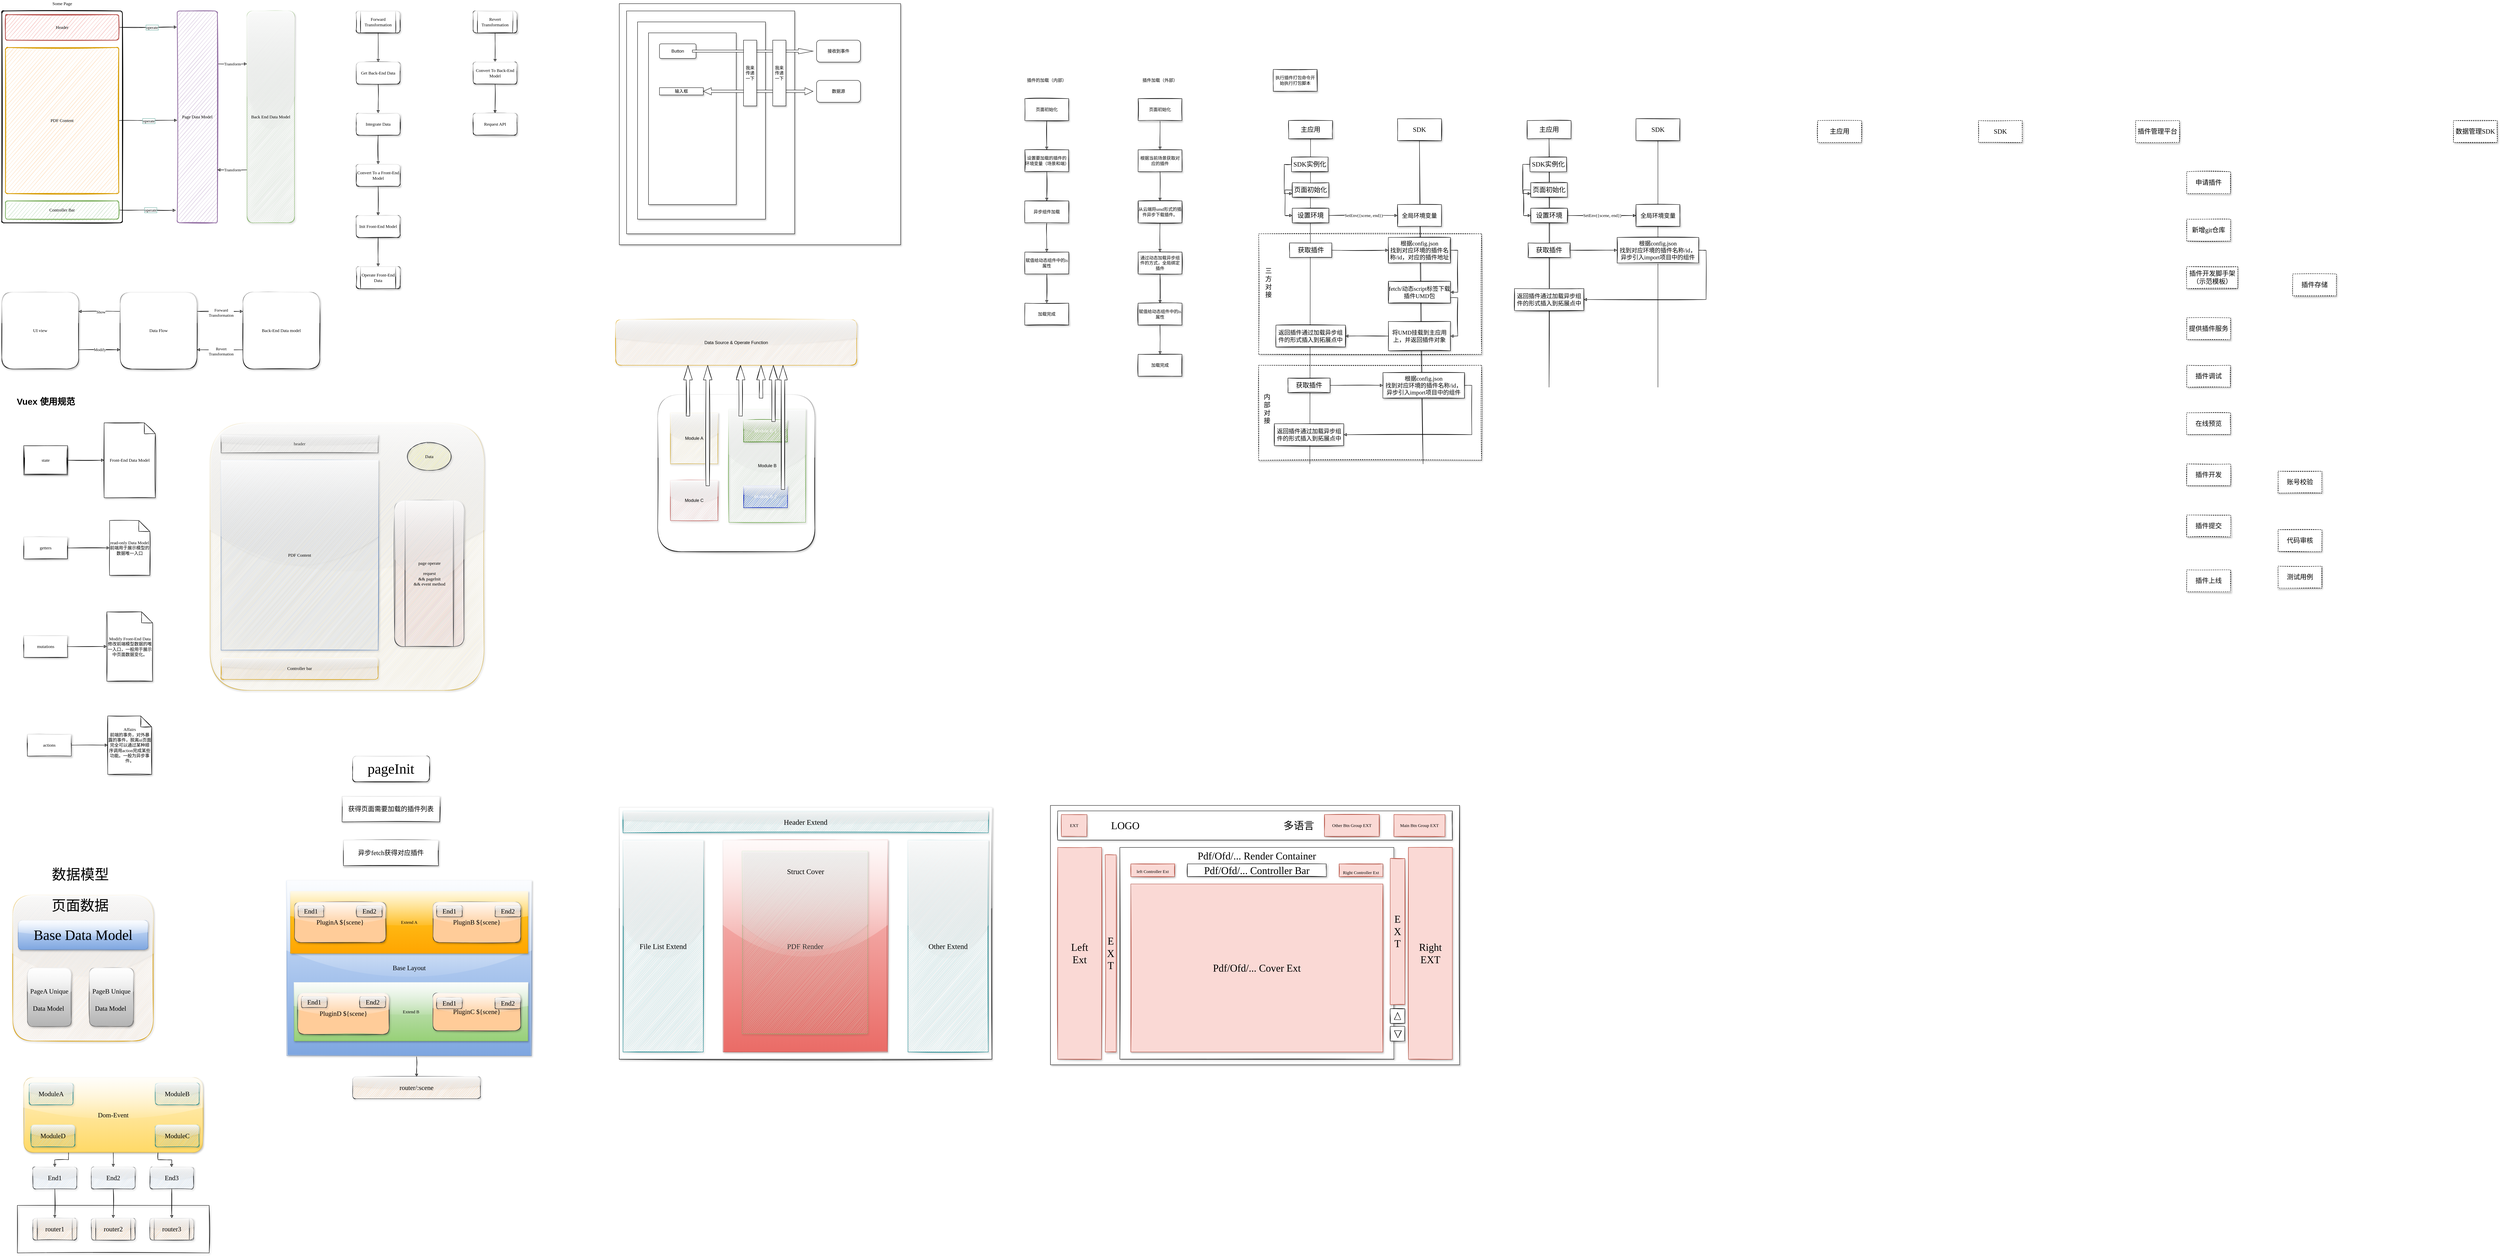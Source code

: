<mxfile version="14.2.6" type="github">
  <diagram id="ufc3UpPQxjtCwLvqwBDd" name="Page-1">
    <mxGraphModel dx="2001" dy="1146" grid="1" gridSize="10" guides="1" tooltips="1" connect="1" arrows="1" fold="1" page="1" pageScale="1" pageWidth="827" pageHeight="1169" background="none" math="0" shadow="0">
      <root>
        <mxCell id="0" />
        <mxCell id="1" parent="0" />
        <mxCell id="8dc-yX7FGoneWtaMe0-X-103" value="" style="rounded=0;whiteSpace=wrap;html=1;shadow=1;glass=0;dashed=1;sketch=1;strokeColor=#000000;gradientColor=none;fontFamily=Comic Sans MS;fontSize=18;" vertex="1" parent="1">
          <mxGeometry x="3520" y="1030" width="610" height="260" as="geometry" />
        </mxCell>
        <mxCell id="8dc-yX7FGoneWtaMe0-X-96" value="" style="rounded=0;whiteSpace=wrap;html=1;shadow=1;glass=0;sketch=1;gradientColor=none;fontFamily=Comic Sans MS;fontSize=18;dashed=1;" vertex="1" parent="1">
          <mxGeometry x="3520" y="670" width="610" height="330" as="geometry" />
        </mxCell>
        <mxCell id="Ofklyt-o_QJBo51mISnL-44" value="" style="rounded=0;whiteSpace=wrap;html=1;shadow=1;glass=1;sketch=1;fontFamily=Comic Sans MS;fontSize=18;fillStyle=auto;fillColor=none;" parent="1" vertex="1">
          <mxGeometry x="122.5" y="3330" width="525" height="130" as="geometry" />
        </mxCell>
        <mxCell id="4br2IXSDRD2dIp-kTlyZ-7" value="" style="rounded=1;whiteSpace=wrap;html=1;absoluteArcSize=1;arcSize=14;strokeWidth=2;shadow=0;sketch=1;fontFamily=Comic Sans MS;" parent="1" vertex="1">
          <mxGeometry x="80" y="60" width="330" height="580" as="geometry" />
        </mxCell>
        <mxCell id="4br2IXSDRD2dIp-kTlyZ-12" style="edgeStyle=orthogonalEdgeStyle;rounded=0;sketch=1;orthogonalLoop=1;jettySize=auto;html=1;exitX=1;exitY=0.5;exitDx=0;exitDy=0;entryX=-0.009;entryY=0.076;entryDx=0;entryDy=0;entryPerimeter=0;shadow=0;fontFamily=Comic Sans MS;" parent="1" source="4br2IXSDRD2dIp-kTlyZ-8" target="4br2IXSDRD2dIp-kTlyZ-11" edge="1">
          <mxGeometry relative="1" as="geometry" />
        </mxCell>
        <mxCell id="4br2IXSDRD2dIp-kTlyZ-15" value="operate" style="edgeLabel;html=1;align=center;verticalAlign=middle;resizable=0;points=[];fontFamily=Comic Sans MS;labelBorderColor=#67AB9F;" parent="4br2IXSDRD2dIp-kTlyZ-12" vertex="1" connectable="0">
          <mxGeometry x="-0.111" y="1" relative="1" as="geometry">
            <mxPoint x="20" y="1" as="offset" />
          </mxGeometry>
        </mxCell>
        <mxCell id="4br2IXSDRD2dIp-kTlyZ-8" value="Header" style="rounded=1;whiteSpace=wrap;html=1;absoluteArcSize=1;arcSize=14;strokeWidth=2;shadow=0;sketch=1;fontFamily=Comic Sans MS;fillColor=#f8cecc;strokeColor=#b85450;" parent="1" vertex="1">
          <mxGeometry x="90" y="70" width="310" height="70" as="geometry" />
        </mxCell>
        <mxCell id="4br2IXSDRD2dIp-kTlyZ-13" style="edgeStyle=orthogonalEdgeStyle;rounded=0;sketch=1;orthogonalLoop=1;jettySize=auto;html=1;exitX=1;exitY=0.5;exitDx=0;exitDy=0;entryX=0;entryY=0.516;entryDx=0;entryDy=0;entryPerimeter=0;shadow=0;fontFamily=Comic Sans MS;" parent="1" source="4br2IXSDRD2dIp-kTlyZ-9" target="4br2IXSDRD2dIp-kTlyZ-11" edge="1">
          <mxGeometry relative="1" as="geometry" />
        </mxCell>
        <mxCell id="4br2IXSDRD2dIp-kTlyZ-16" value="operate" style="edgeLabel;html=1;align=center;verticalAlign=middle;resizable=0;points=[];fontFamily=Comic Sans MS;labelBorderColor=#67AB9F;" parent="4br2IXSDRD2dIp-kTlyZ-13" vertex="1" connectable="0">
          <mxGeometry x="0.025" y="-1" relative="1" as="geometry">
            <mxPoint as="offset" />
          </mxGeometry>
        </mxCell>
        <mxCell id="4br2IXSDRD2dIp-kTlyZ-9" value="PDF Content" style="rounded=1;whiteSpace=wrap;html=1;absoluteArcSize=1;arcSize=14;strokeWidth=2;shadow=0;sketch=1;fontFamily=Comic Sans MS;fillColor=#ffe6cc;strokeColor=#d79b00;" parent="1" vertex="1">
          <mxGeometry x="90" y="160" width="310" height="400" as="geometry" />
        </mxCell>
        <mxCell id="4br2IXSDRD2dIp-kTlyZ-14" style="edgeStyle=orthogonalEdgeStyle;rounded=0;sketch=1;orthogonalLoop=1;jettySize=auto;html=1;exitX=1;exitY=0.5;exitDx=0;exitDy=0;entryX=-0.036;entryY=0.941;entryDx=0;entryDy=0;entryPerimeter=0;shadow=0;fontFamily=Comic Sans MS;" parent="1" source="4br2IXSDRD2dIp-kTlyZ-10" target="4br2IXSDRD2dIp-kTlyZ-11" edge="1">
          <mxGeometry relative="1" as="geometry" />
        </mxCell>
        <mxCell id="4br2IXSDRD2dIp-kTlyZ-17" value="operate" style="edgeLabel;html=1;align=center;verticalAlign=middle;resizable=0;points=[];fontFamily=Comic Sans MS;labelBorderColor=#67AB9F;" parent="4br2IXSDRD2dIp-kTlyZ-14" vertex="1" connectable="0">
          <mxGeometry x="-0.026" relative="1" as="geometry">
            <mxPoint x="10" as="offset" />
          </mxGeometry>
        </mxCell>
        <mxCell id="4br2IXSDRD2dIp-kTlyZ-10" value="Controller Bar" style="rounded=1;whiteSpace=wrap;html=1;absoluteArcSize=1;arcSize=14;strokeWidth=2;shadow=0;sketch=1;fontFamily=Comic Sans MS;fillColor=#d5e8d4;strokeColor=#82b366;" parent="1" vertex="1">
          <mxGeometry x="90" y="580" width="310" height="50" as="geometry" />
        </mxCell>
        <mxCell id="4br2IXSDRD2dIp-kTlyZ-32" style="edgeStyle=orthogonalEdgeStyle;rounded=0;sketch=1;orthogonalLoop=1;jettySize=auto;html=1;exitX=1;exitY=0.25;exitDx=0;exitDy=0;entryX=0;entryY=0.25;entryDx=0;entryDy=0;shadow=0;fontFamily=Comic Sans MS;" parent="1" source="4br2IXSDRD2dIp-kTlyZ-11" target="4br2IXSDRD2dIp-kTlyZ-31" edge="1">
          <mxGeometry relative="1" as="geometry" />
        </mxCell>
        <mxCell id="4br2IXSDRD2dIp-kTlyZ-33" value="Transform" style="edgeLabel;html=1;align=center;verticalAlign=middle;resizable=0;points=[];fontFamily=Comic Sans MS;" parent="4br2IXSDRD2dIp-kTlyZ-32" vertex="1" connectable="0">
          <mxGeometry relative="1" as="geometry">
            <mxPoint as="offset" />
          </mxGeometry>
        </mxCell>
        <mxCell id="4br2IXSDRD2dIp-kTlyZ-11" value="Page Data Model" style="rounded=1;whiteSpace=wrap;html=1;absoluteArcSize=1;arcSize=14;strokeWidth=2;shadow=0;sketch=1;fontFamily=Comic Sans MS;fillColor=#e1d5e7;strokeColor=#9673a6;" parent="1" vertex="1">
          <mxGeometry x="560" y="60" width="110" height="580" as="geometry" />
        </mxCell>
        <mxCell id="4br2IXSDRD2dIp-kTlyZ-18" value="Some Page" style="text;html=1;strokeColor=none;fillColor=none;align=center;verticalAlign=middle;whiteSpace=wrap;rounded=0;shadow=0;sketch=1;fontFamily=Comic Sans MS;" parent="1" vertex="1">
          <mxGeometry x="202.5" y="30" width="85" height="20" as="geometry" />
        </mxCell>
        <mxCell id="4br2IXSDRD2dIp-kTlyZ-37" style="edgeStyle=orthogonalEdgeStyle;rounded=0;sketch=1;orthogonalLoop=1;jettySize=auto;html=1;exitX=1;exitY=0.75;exitDx=0;exitDy=0;entryX=0;entryY=0.75;entryDx=0;entryDy=0;shadow=0;fontFamily=Comic Sans MS;" parent="1" source="4br2IXSDRD2dIp-kTlyZ-23" target="4br2IXSDRD2dIp-kTlyZ-24" edge="1">
          <mxGeometry relative="1" as="geometry" />
        </mxCell>
        <mxCell id="4br2IXSDRD2dIp-kTlyZ-38" value="Modify" style="edgeLabel;html=1;align=center;verticalAlign=middle;resizable=0;points=[];fontFamily=Comic Sans MS;" parent="4br2IXSDRD2dIp-kTlyZ-37" vertex="1" connectable="0">
          <mxGeometry x="-0.114" y="2" relative="1" as="geometry">
            <mxPoint x="7" y="1" as="offset" />
          </mxGeometry>
        </mxCell>
        <mxCell id="4br2IXSDRD2dIp-kTlyZ-23" value="UI view" style="whiteSpace=wrap;html=1;aspect=fixed;rounded=1;shadow=1;glass=1;sketch=1;strokeWidth=1;fillColor=#ffffff;gradientColor=none;fontFamily=Comic Sans MS;" parent="1" vertex="1">
          <mxGeometry x="80" y="830" width="210" height="210" as="geometry" />
        </mxCell>
        <mxCell id="4br2IXSDRD2dIp-kTlyZ-35" style="edgeStyle=orthogonalEdgeStyle;rounded=0;sketch=1;orthogonalLoop=1;jettySize=auto;html=1;exitX=0;exitY=0.25;exitDx=0;exitDy=0;entryX=1;entryY=0.25;entryDx=0;entryDy=0;shadow=0;fontFamily=Comic Sans MS;" parent="1" source="4br2IXSDRD2dIp-kTlyZ-24" target="4br2IXSDRD2dIp-kTlyZ-23" edge="1">
          <mxGeometry relative="1" as="geometry" />
        </mxCell>
        <mxCell id="4br2IXSDRD2dIp-kTlyZ-36" value="Show" style="edgeLabel;html=1;align=center;verticalAlign=middle;resizable=0;points=[];fontFamily=Comic Sans MS;" parent="4br2IXSDRD2dIp-kTlyZ-35" vertex="1" connectable="0">
          <mxGeometry x="0.381" y="1" relative="1" as="geometry">
            <mxPoint x="25" as="offset" />
          </mxGeometry>
        </mxCell>
        <mxCell id="4br2IXSDRD2dIp-kTlyZ-58" style="edgeStyle=orthogonalEdgeStyle;rounded=0;sketch=1;orthogonalLoop=1;jettySize=auto;html=1;exitX=1;exitY=0.25;exitDx=0;exitDy=0;entryX=0;entryY=0.25;entryDx=0;entryDy=0;shadow=0;fontFamily=Comic Sans MS;" parent="1" source="4br2IXSDRD2dIp-kTlyZ-24" target="4br2IXSDRD2dIp-kTlyZ-57" edge="1">
          <mxGeometry relative="1" as="geometry" />
        </mxCell>
        <mxCell id="4br2IXSDRD2dIp-kTlyZ-59" value="Forward&lt;br&gt;Transformation" style="edgeLabel;html=1;align=center;verticalAlign=middle;resizable=0;points=[];fontFamily=Comic Sans MS;" parent="4br2IXSDRD2dIp-kTlyZ-58" vertex="1" connectable="0">
          <mxGeometry x="-0.299" y="-2" relative="1" as="geometry">
            <mxPoint x="22" y="1" as="offset" />
          </mxGeometry>
        </mxCell>
        <mxCell id="4br2IXSDRD2dIp-kTlyZ-24" value="Data Flow" style="whiteSpace=wrap;html=1;aspect=fixed;rounded=1;shadow=1;glass=1;sketch=1;strokeWidth=1;fillColor=#ffffff;gradientColor=none;fontFamily=Comic Sans MS;" parent="1" vertex="1">
          <mxGeometry x="404" y="830" width="210" height="210" as="geometry" />
        </mxCell>
        <mxCell id="4br2IXSDRD2dIp-kTlyZ-34" value="Transform" style="edgeStyle=orthogonalEdgeStyle;rounded=0;sketch=1;orthogonalLoop=1;jettySize=auto;html=1;exitX=0;exitY=0.75;exitDx=0;exitDy=0;entryX=1;entryY=0.75;entryDx=0;entryDy=0;shadow=0;fontFamily=Comic Sans MS;" parent="1" source="4br2IXSDRD2dIp-kTlyZ-31" target="4br2IXSDRD2dIp-kTlyZ-11" edge="1">
          <mxGeometry relative="1" as="geometry" />
        </mxCell>
        <mxCell id="4br2IXSDRD2dIp-kTlyZ-31" value="Back End Data Model" style="rounded=1;whiteSpace=wrap;html=1;shadow=1;glass=1;sketch=1;strokeWidth=1;fillColor=#d5e8d4;fontFamily=Comic Sans MS;strokeColor=#82b366;" parent="1" vertex="1">
          <mxGeometry x="751" y="60" width="130" height="580" as="geometry" />
        </mxCell>
        <mxCell id="4br2IXSDRD2dIp-kTlyZ-43" value="" style="edgeStyle=orthogonalEdgeStyle;rounded=0;sketch=1;orthogonalLoop=1;jettySize=auto;html=1;shadow=0;fontFamily=Comic Sans MS;" parent="1" source="4br2IXSDRD2dIp-kTlyZ-40" target="4br2IXSDRD2dIp-kTlyZ-42" edge="1">
          <mxGeometry relative="1" as="geometry" />
        </mxCell>
        <mxCell id="4br2IXSDRD2dIp-kTlyZ-40" value="Forward Transformation" style="shape=process;whiteSpace=wrap;html=1;backgroundOutline=1;rounded=1;shadow=1;fontFamily=Comic Sans MS;strokeWidth=1;glass=1;sketch=1;" parent="1" vertex="1">
          <mxGeometry x="1050" y="60" width="120" height="60" as="geometry" />
        </mxCell>
        <mxCell id="4br2IXSDRD2dIp-kTlyZ-45" value="" style="edgeStyle=orthogonalEdgeStyle;rounded=0;sketch=1;orthogonalLoop=1;jettySize=auto;html=1;shadow=0;fontFamily=Comic Sans MS;" parent="1" source="4br2IXSDRD2dIp-kTlyZ-42" target="4br2IXSDRD2dIp-kTlyZ-44" edge="1">
          <mxGeometry relative="1" as="geometry" />
        </mxCell>
        <mxCell id="4br2IXSDRD2dIp-kTlyZ-42" value="Get Back-End Data" style="whiteSpace=wrap;html=1;rounded=1;shadow=1;fontFamily=Comic Sans MS;strokeWidth=1;glass=1;sketch=1;" parent="1" vertex="1">
          <mxGeometry x="1050" y="200" width="120" height="60" as="geometry" />
        </mxCell>
        <mxCell id="4br2IXSDRD2dIp-kTlyZ-47" value="" style="edgeStyle=orthogonalEdgeStyle;rounded=0;sketch=1;orthogonalLoop=1;jettySize=auto;html=1;shadow=0;fontFamily=Comic Sans MS;" parent="1" source="4br2IXSDRD2dIp-kTlyZ-44" target="4br2IXSDRD2dIp-kTlyZ-46" edge="1">
          <mxGeometry relative="1" as="geometry" />
        </mxCell>
        <mxCell id="4br2IXSDRD2dIp-kTlyZ-44" value="Integrate Data" style="whiteSpace=wrap;html=1;rounded=1;shadow=1;fontFamily=Comic Sans MS;strokeWidth=1;glass=1;sketch=1;" parent="1" vertex="1">
          <mxGeometry x="1050" y="340" width="120" height="60" as="geometry" />
        </mxCell>
        <mxCell id="4br2IXSDRD2dIp-kTlyZ-49" value="" style="edgeStyle=orthogonalEdgeStyle;rounded=0;sketch=1;orthogonalLoop=1;jettySize=auto;html=1;shadow=0;fontFamily=Comic Sans MS;" parent="1" source="4br2IXSDRD2dIp-kTlyZ-46" target="4br2IXSDRD2dIp-kTlyZ-48" edge="1">
          <mxGeometry relative="1" as="geometry" />
        </mxCell>
        <mxCell id="4br2IXSDRD2dIp-kTlyZ-46" value="Convert To a Front-End Model" style="whiteSpace=wrap;html=1;rounded=1;shadow=1;fontFamily=Comic Sans MS;strokeWidth=1;glass=1;sketch=1;" parent="1" vertex="1">
          <mxGeometry x="1050" y="480" width="120" height="60" as="geometry" />
        </mxCell>
        <mxCell id="4br2IXSDRD2dIp-kTlyZ-51" value="" style="edgeStyle=orthogonalEdgeStyle;rounded=0;sketch=1;orthogonalLoop=1;jettySize=auto;html=1;shadow=0;fontFamily=Comic Sans MS;" parent="1" source="4br2IXSDRD2dIp-kTlyZ-48" target="4br2IXSDRD2dIp-kTlyZ-50" edge="1">
          <mxGeometry relative="1" as="geometry" />
        </mxCell>
        <mxCell id="4br2IXSDRD2dIp-kTlyZ-48" value="Init Front-End Model" style="whiteSpace=wrap;html=1;rounded=1;shadow=1;fontFamily=Comic Sans MS;strokeWidth=1;glass=1;sketch=1;" parent="1" vertex="1">
          <mxGeometry x="1050" y="620" width="120" height="60" as="geometry" />
        </mxCell>
        <mxCell id="4br2IXSDRD2dIp-kTlyZ-50" value="Operate Front-End Data" style="shape=process;whiteSpace=wrap;html=1;backgroundOutline=1;rounded=1;shadow=1;fontFamily=Comic Sans MS;strokeWidth=1;glass=1;sketch=1;" parent="1" vertex="1">
          <mxGeometry x="1050" y="760" width="120" height="60" as="geometry" />
        </mxCell>
        <mxCell id="4br2IXSDRD2dIp-kTlyZ-54" value="" style="edgeStyle=orthogonalEdgeStyle;rounded=0;sketch=1;orthogonalLoop=1;jettySize=auto;html=1;shadow=0;fontFamily=Comic Sans MS;" parent="1" source="4br2IXSDRD2dIp-kTlyZ-52" target="4br2IXSDRD2dIp-kTlyZ-53" edge="1">
          <mxGeometry relative="1" as="geometry" />
        </mxCell>
        <mxCell id="4br2IXSDRD2dIp-kTlyZ-52" value="Revert Transformation" style="shape=process;whiteSpace=wrap;html=1;backgroundOutline=1;rounded=1;shadow=1;glass=1;sketch=1;strokeWidth=1;fillColor=#ffffff;gradientColor=none;fontFamily=Comic Sans MS;" parent="1" vertex="1">
          <mxGeometry x="1370" y="60" width="120" height="60" as="geometry" />
        </mxCell>
        <mxCell id="4br2IXSDRD2dIp-kTlyZ-56" value="" style="edgeStyle=orthogonalEdgeStyle;rounded=0;sketch=1;orthogonalLoop=1;jettySize=auto;html=1;shadow=0;fontFamily=Comic Sans MS;" parent="1" source="4br2IXSDRD2dIp-kTlyZ-53" target="4br2IXSDRD2dIp-kTlyZ-55" edge="1">
          <mxGeometry relative="1" as="geometry" />
        </mxCell>
        <mxCell id="4br2IXSDRD2dIp-kTlyZ-53" value="Convert To Back-End Model" style="whiteSpace=wrap;html=1;rounded=1;shadow=1;fontFamily=Comic Sans MS;strokeWidth=1;glass=1;sketch=1;" parent="1" vertex="1">
          <mxGeometry x="1370" y="200" width="120" height="60" as="geometry" />
        </mxCell>
        <mxCell id="4br2IXSDRD2dIp-kTlyZ-55" value="Request API" style="whiteSpace=wrap;html=1;rounded=1;shadow=1;fontFamily=Comic Sans MS;strokeWidth=1;glass=1;sketch=1;" parent="1" vertex="1">
          <mxGeometry x="1370" y="340" width="120" height="60" as="geometry" />
        </mxCell>
        <mxCell id="4br2IXSDRD2dIp-kTlyZ-60" style="edgeStyle=orthogonalEdgeStyle;rounded=0;sketch=1;orthogonalLoop=1;jettySize=auto;html=1;exitX=0;exitY=0.75;exitDx=0;exitDy=0;entryX=1;entryY=0.75;entryDx=0;entryDy=0;shadow=0;fontFamily=Comic Sans MS;" parent="1" source="4br2IXSDRD2dIp-kTlyZ-57" target="4br2IXSDRD2dIp-kTlyZ-24" edge="1">
          <mxGeometry relative="1" as="geometry" />
        </mxCell>
        <mxCell id="4br2IXSDRD2dIp-kTlyZ-61" value="Revert&lt;br&gt;Transformation" style="edgeLabel;html=1;align=center;verticalAlign=middle;resizable=0;points=[];fontFamily=Comic Sans MS;" parent="4br2IXSDRD2dIp-kTlyZ-60" vertex="1" connectable="0">
          <mxGeometry x="0.079" y="4" relative="1" as="geometry">
            <mxPoint x="8" as="offset" />
          </mxGeometry>
        </mxCell>
        <mxCell id="4br2IXSDRD2dIp-kTlyZ-57" value="Back-End Data model" style="whiteSpace=wrap;html=1;aspect=fixed;rounded=1;shadow=1;glass=1;sketch=1;strokeWidth=1;fillColor=#ffffff;gradientColor=none;fontFamily=Comic Sans MS;" parent="1" vertex="1">
          <mxGeometry x="740" y="830" width="210" height="210" as="geometry" />
        </mxCell>
        <mxCell id="4br2IXSDRD2dIp-kTlyZ-65" value="" style="edgeStyle=orthogonalEdgeStyle;rounded=0;sketch=1;orthogonalLoop=1;jettySize=auto;html=1;shadow=0;fontFamily=Comic Sans MS;" parent="1" source="4br2IXSDRD2dIp-kTlyZ-62" target="4br2IXSDRD2dIp-kTlyZ-64" edge="1">
          <mxGeometry relative="1" as="geometry" />
        </mxCell>
        <mxCell id="4br2IXSDRD2dIp-kTlyZ-62" value="state" style="shape=ext;double=1;rounded=0;whiteSpace=wrap;html=1;shadow=1;glass=1;sketch=1;strokeWidth=1;fillColor=#ffffff;gradientColor=none;fontFamily=Comic Sans MS;" parent="1" vertex="1">
          <mxGeometry x="140" y="1250" width="120" height="80" as="geometry" />
        </mxCell>
        <mxCell id="4br2IXSDRD2dIp-kTlyZ-63" value="Vuex 使用规范" style="text;strokeColor=none;fillColor=none;html=1;fontSize=24;fontStyle=1;verticalAlign=middle;align=center;rounded=1;shadow=1;glass=1;sketch=1;" parent="1" vertex="1">
          <mxGeometry x="90" y="1110" width="220" height="40" as="geometry" />
        </mxCell>
        <mxCell id="4br2IXSDRD2dIp-kTlyZ-64" value="Front-End Data Model" style="shape=note;whiteSpace=wrap;html=1;backgroundOutline=1;darkOpacity=0.05;rounded=0;shadow=1;fontFamily=Comic Sans MS;strokeWidth=1;glass=1;sketch=1;" parent="1" vertex="1">
          <mxGeometry x="360" y="1187.5" width="140" height="205" as="geometry" />
        </mxCell>
        <mxCell id="4br2IXSDRD2dIp-kTlyZ-68" value="" style="edgeStyle=orthogonalEdgeStyle;rounded=0;sketch=1;orthogonalLoop=1;jettySize=auto;html=1;shadow=0;fontFamily=Comic Sans MS;" parent="1" source="4br2IXSDRD2dIp-kTlyZ-66" target="4br2IXSDRD2dIp-kTlyZ-67" edge="1">
          <mxGeometry relative="1" as="geometry" />
        </mxCell>
        <mxCell id="4br2IXSDRD2dIp-kTlyZ-66" value="getters" style="rounded=0;whiteSpace=wrap;html=1;shadow=1;glass=1;sketch=1;strokeWidth=1;fillColor=#ffffff;gradientColor=none;fontFamily=Comic Sans MS;" parent="1" vertex="1">
          <mxGeometry x="140" y="1500" width="120" height="60" as="geometry" />
        </mxCell>
        <mxCell id="4br2IXSDRD2dIp-kTlyZ-67" value="read-only Data Model&lt;br&gt;前端用于展示模型的数据唯一入口" style="shape=note;whiteSpace=wrap;html=1;backgroundOutline=1;darkOpacity=0.05;rounded=0;shadow=1;fontFamily=Comic Sans MS;strokeWidth=1;glass=1;sketch=1;" parent="1" vertex="1">
          <mxGeometry x="375" y="1455" width="110" height="150" as="geometry" />
        </mxCell>
        <mxCell id="4br2IXSDRD2dIp-kTlyZ-71" value="" style="edgeStyle=orthogonalEdgeStyle;rounded=0;sketch=1;orthogonalLoop=1;jettySize=auto;html=1;shadow=0;fontFamily=Comic Sans MS;" parent="1" source="4br2IXSDRD2dIp-kTlyZ-69" target="4br2IXSDRD2dIp-kTlyZ-70" edge="1">
          <mxGeometry relative="1" as="geometry" />
        </mxCell>
        <mxCell id="4br2IXSDRD2dIp-kTlyZ-69" value="mutations" style="rounded=0;whiteSpace=wrap;html=1;shadow=1;glass=1;sketch=1;strokeWidth=1;fillColor=#ffffff;gradientColor=none;fontFamily=Comic Sans MS;" parent="1" vertex="1">
          <mxGeometry x="140" y="1770" width="120" height="60" as="geometry" />
        </mxCell>
        <mxCell id="4br2IXSDRD2dIp-kTlyZ-70" value="Modify Front-End Data&lt;br&gt;修改前端模型数据的唯一入口，一般用于展示中页面数据变化。" style="shape=note;whiteSpace=wrap;html=1;backgroundOutline=1;darkOpacity=0.05;rounded=0;shadow=1;fontFamily=Comic Sans MS;strokeWidth=1;glass=1;sketch=1;" parent="1" vertex="1">
          <mxGeometry x="367.5" y="1705" width="125" height="190" as="geometry" />
        </mxCell>
        <mxCell id="4br2IXSDRD2dIp-kTlyZ-75" value="" style="edgeStyle=orthogonalEdgeStyle;rounded=0;sketch=1;orthogonalLoop=1;jettySize=auto;html=1;shadow=0;fontFamily=Comic Sans MS;" parent="1" source="4br2IXSDRD2dIp-kTlyZ-73" target="4br2IXSDRD2dIp-kTlyZ-74" edge="1">
          <mxGeometry relative="1" as="geometry" />
        </mxCell>
        <mxCell id="4br2IXSDRD2dIp-kTlyZ-73" value="actions" style="rounded=0;whiteSpace=wrap;html=1;shadow=1;glass=1;sketch=1;strokeWidth=1;fillColor=#ffffff;gradientColor=none;fontFamily=Comic Sans MS;" parent="1" vertex="1">
          <mxGeometry x="150" y="2040" width="120" height="60" as="geometry" />
        </mxCell>
        <mxCell id="4br2IXSDRD2dIp-kTlyZ-74" value="Affairs&lt;br&gt;前端的事务，对外暴露的事件，脱离ui页面完全可以通过某种顺序调用action完成某些功能。一般为异步事件。" style="shape=note;whiteSpace=wrap;html=1;backgroundOutline=1;darkOpacity=0.05;rounded=0;shadow=1;fontFamily=Comic Sans MS;strokeWidth=1;glass=1;sketch=1;" parent="1" vertex="1">
          <mxGeometry x="370" y="1990" width="120" height="160" as="geometry" />
        </mxCell>
        <mxCell id="Ofklyt-o_QJBo51mISnL-2" value="" style="rounded=1;whiteSpace=wrap;html=1;sketch=1;shadow=1;glass=1;fillColor=#fff2cc;strokeColor=#d6b656;horizontal=1;" parent="1" vertex="1">
          <mxGeometry x="650" y="1187.5" width="750" height="732.5" as="geometry" />
        </mxCell>
        <mxCell id="Ofklyt-o_QJBo51mISnL-3" value="header" style="rounded=0;whiteSpace=wrap;html=1;shadow=1;glass=1;sketch=1;fontFamily=Comic Sans MS;fillColor=#f5f5f5;strokeColor=#666666;fontColor=#333333;" parent="1" vertex="1">
          <mxGeometry x="680" y="1220" width="430" height="50" as="geometry" />
        </mxCell>
        <mxCell id="Ofklyt-o_QJBo51mISnL-4" value="PDF Content" style="rounded=0;whiteSpace=wrap;html=1;shadow=1;glass=1;sketch=1;fontFamily=Comic Sans MS;fillColor=#dae8fc;strokeColor=#6c8ebf;" parent="1" vertex="1">
          <mxGeometry x="680" y="1290" width="430" height="520" as="geometry" />
        </mxCell>
        <mxCell id="Ofklyt-o_QJBo51mISnL-5" value="Controller bar" style="rounded=1;whiteSpace=wrap;html=1;shadow=1;glass=1;sketch=1;fontFamily=Comic Sans MS;fillColor=#ffe6cc;strokeColor=#d79b00;" parent="1" vertex="1">
          <mxGeometry x="680" y="1830" width="430" height="60" as="geometry" />
        </mxCell>
        <mxCell id="Ofklyt-o_QJBo51mISnL-6" value="Data" style="ellipse;whiteSpace=wrap;html=1;rounded=1;shadow=1;glass=1;sketch=1;fontFamily=Comic Sans MS;fillColor=#ffff88;strokeColor=#36393d;" parent="1" vertex="1">
          <mxGeometry x="1190" y="1240" width="120" height="80" as="geometry" />
        </mxCell>
        <mxCell id="Ofklyt-o_QJBo51mISnL-7" value="page operate&lt;br&gt;&lt;br&gt;request&lt;br&gt;&amp;amp;&amp;amp; pageInit&lt;br&gt;&amp;amp;&amp;amp; event method" style="shape=process;whiteSpace=wrap;html=1;backgroundOutline=1;rounded=1;shadow=1;glass=1;sketch=1;fontFamily=Comic Sans MS;fillColor=#ffcccc;strokeColor=#36393d;" parent="1" vertex="1">
          <mxGeometry x="1155" y="1400" width="190" height="400" as="geometry" />
        </mxCell>
        <mxCell id="Ofklyt-o_QJBo51mISnL-8" value="数据模型" style="text;html=1;strokeColor=none;fillColor=none;align=center;verticalAlign=middle;whiteSpace=wrap;rounded=0;shadow=1;glass=1;sketch=1;fontFamily=Comic Sans MS;fontSize=39;" parent="1" vertex="1">
          <mxGeometry x="176" y="2390" width="237.5" height="70" as="geometry" />
        </mxCell>
        <mxCell id="Ofklyt-o_QJBo51mISnL-10" value="" style="rounded=1;whiteSpace=wrap;html=1;shadow=1;glass=1;sketch=1;fontFamily=Comic Sans MS;fontSize=39;fillColor=#ffe6cc;strokeColor=#d79b00;" parent="1" vertex="1">
          <mxGeometry x="110" y="2480" width="384.75" height="400" as="geometry" />
        </mxCell>
        <mxCell id="Ofklyt-o_QJBo51mISnL-12" value="页面数据" style="text;html=1;strokeColor=none;fillColor=none;align=center;verticalAlign=middle;whiteSpace=wrap;rounded=0;shadow=1;glass=1;sketch=1;fontFamily=Comic Sans MS;fontSize=39;" parent="1" vertex="1">
          <mxGeometry x="154.25" y="2500" width="281" height="20" as="geometry" />
        </mxCell>
        <mxCell id="Ofklyt-o_QJBo51mISnL-14" value="Base Data Model" style="rounded=1;whiteSpace=wrap;html=1;shadow=1;glass=1;sketch=1;fontFamily=Comic Sans MS;fontSize=39;gradientColor=#7ea6e0;fillColor=#dae8fc;strokeColor=#6c8ebf;" parent="1" vertex="1">
          <mxGeometry x="125" y="2550" width="355" height="80" as="geometry" />
        </mxCell>
        <mxCell id="Ofklyt-o_QJBo51mISnL-15" value="&lt;font style=&quot;font-size: 18px&quot;&gt;PageA Unique Data Model&amp;nbsp;&lt;/font&gt;" style="rounded=1;whiteSpace=wrap;html=1;shadow=1;glass=1;sketch=1;fontFamily=Comic Sans MS;fontSize=39;gradientColor=#b3b3b3;fillColor=#f5f5f5;strokeColor=#666666;" parent="1" vertex="1">
          <mxGeometry x="150" y="2680" width="120" height="160" as="geometry" />
        </mxCell>
        <mxCell id="Ofklyt-o_QJBo51mISnL-16" value="&lt;font style=&quot;font-size: 18px&quot;&gt;PageB Unique Data Model&amp;nbsp;&lt;/font&gt;" style="rounded=1;whiteSpace=wrap;html=1;shadow=1;glass=1;sketch=1;fontFamily=Comic Sans MS;fontSize=39;gradientColor=#b3b3b3;fillColor=#f5f5f5;strokeColor=#666666;" parent="1" vertex="1">
          <mxGeometry x="320" y="2680" width="120" height="160" as="geometry" />
        </mxCell>
        <mxCell id="Ofklyt-o_QJBo51mISnL-17" value="pageInit" style="rounded=1;whiteSpace=wrap;html=1;shadow=1;glass=1;sketch=1;fontFamily=Comic Sans MS;fontSize=39;" parent="1" vertex="1">
          <mxGeometry x="1040" y="2100" width="210" height="70" as="geometry" />
        </mxCell>
        <mxCell id="Ofklyt-o_QJBo51mISnL-18" value="获得页面需要加载的插件列表" style="rounded=0;whiteSpace=wrap;html=1;shadow=1;glass=1;sketch=1;fontFamily=Comic Sans MS;fontSize=18;" parent="1" vertex="1">
          <mxGeometry x="1011.25" y="2210" width="267.5" height="70" as="geometry" />
        </mxCell>
        <mxCell id="Ofklyt-o_QJBo51mISnL-19" value="异步fetch获得对应插件" style="rounded=0;whiteSpace=wrap;html=1;shadow=1;glass=1;sketch=1;fontFamily=Comic Sans MS;fontSize=18;" parent="1" vertex="1">
          <mxGeometry x="1015" y="2330" width="260" height="70" as="geometry" />
        </mxCell>
        <mxCell id="Ofklyt-o_QJBo51mISnL-35" style="edgeStyle=orthogonalEdgeStyle;rounded=0;orthogonalLoop=1;jettySize=auto;html=1;exitX=0.25;exitY=1;exitDx=0;exitDy=0;fontFamily=Comic Sans MS;fontSize=18;sketch=1;" parent="1" source="Ofklyt-o_QJBo51mISnL-26" target="Ofklyt-o_QJBo51mISnL-27" edge="1">
          <mxGeometry relative="1" as="geometry" />
        </mxCell>
        <mxCell id="Ofklyt-o_QJBo51mISnL-36" style="edgeStyle=orthogonalEdgeStyle;rounded=0;sketch=1;orthogonalLoop=1;jettySize=auto;html=1;exitX=0.5;exitY=1;exitDx=0;exitDy=0;entryX=0.5;entryY=0;entryDx=0;entryDy=0;fontFamily=Comic Sans MS;fontSize=18;" parent="1" source="Ofklyt-o_QJBo51mISnL-26" target="Ofklyt-o_QJBo51mISnL-28" edge="1">
          <mxGeometry relative="1" as="geometry" />
        </mxCell>
        <mxCell id="Ofklyt-o_QJBo51mISnL-37" style="edgeStyle=orthogonalEdgeStyle;rounded=0;sketch=1;orthogonalLoop=1;jettySize=auto;html=1;exitX=0.75;exitY=1;exitDx=0;exitDy=0;entryX=0.5;entryY=0;entryDx=0;entryDy=0;fontFamily=Comic Sans MS;fontSize=18;" parent="1" source="Ofklyt-o_QJBo51mISnL-26" target="Ofklyt-o_QJBo51mISnL-29" edge="1">
          <mxGeometry relative="1" as="geometry" />
        </mxCell>
        <mxCell id="Ofklyt-o_QJBo51mISnL-26" value="Dom-Event" style="rounded=1;whiteSpace=wrap;html=1;shadow=1;glass=1;sketch=1;fontFamily=Comic Sans MS;fontSize=18;fillColor=#fff2cc;strokeColor=#d6b656;gradientColor=#ffd966;" parent="1" vertex="1">
          <mxGeometry x="140" y="2980" width="490" height="205" as="geometry" />
        </mxCell>
        <mxCell id="Ofklyt-o_QJBo51mISnL-39" value="" style="edgeStyle=orthogonalEdgeStyle;rounded=0;sketch=1;orthogonalLoop=1;jettySize=auto;html=1;fontFamily=Comic Sans MS;fontSize=18;" parent="1" source="Ofklyt-o_QJBo51mISnL-27" target="Ofklyt-o_QJBo51mISnL-38" edge="1">
          <mxGeometry relative="1" as="geometry" />
        </mxCell>
        <mxCell id="Ofklyt-o_QJBo51mISnL-27" value="End1" style="rounded=1;whiteSpace=wrap;html=1;shadow=1;glass=1;sketch=1;fontFamily=Comic Sans MS;fontSize=18;fillColor=#cce5ff;strokeColor=#36393d;" parent="1" vertex="1">
          <mxGeometry x="165" y="3225" width="120" height="60" as="geometry" />
        </mxCell>
        <mxCell id="Ofklyt-o_QJBo51mISnL-41" value="" style="edgeStyle=orthogonalEdgeStyle;rounded=0;sketch=1;orthogonalLoop=1;jettySize=auto;html=1;fontFamily=Comic Sans MS;fontSize=18;" parent="1" source="Ofklyt-o_QJBo51mISnL-28" target="Ofklyt-o_QJBo51mISnL-40" edge="1">
          <mxGeometry relative="1" as="geometry" />
        </mxCell>
        <mxCell id="Ofklyt-o_QJBo51mISnL-28" value="End2" style="rounded=1;whiteSpace=wrap;html=1;shadow=1;glass=1;sketch=1;fontFamily=Comic Sans MS;fontSize=18;fillColor=#cce5ff;strokeColor=#36393d;" parent="1" vertex="1">
          <mxGeometry x="325" y="3225" width="120" height="60" as="geometry" />
        </mxCell>
        <mxCell id="Ofklyt-o_QJBo51mISnL-43" value="" style="edgeStyle=orthogonalEdgeStyle;rounded=0;sketch=1;orthogonalLoop=1;jettySize=auto;html=1;fontFamily=Comic Sans MS;fontSize=18;" parent="1" source="Ofklyt-o_QJBo51mISnL-29" target="Ofklyt-o_QJBo51mISnL-42" edge="1">
          <mxGeometry relative="1" as="geometry" />
        </mxCell>
        <mxCell id="Ofklyt-o_QJBo51mISnL-29" value="End3" style="rounded=1;whiteSpace=wrap;html=1;shadow=1;glass=1;sketch=1;fontFamily=Comic Sans MS;fontSize=18;fillColor=#cce5ff;strokeColor=#36393d;" parent="1" vertex="1">
          <mxGeometry x="485" y="3225" width="120" height="60" as="geometry" />
        </mxCell>
        <mxCell id="Ofklyt-o_QJBo51mISnL-31" value="ModuleA" style="rounded=1;whiteSpace=wrap;html=1;shadow=1;glass=1;sketch=1;fontFamily=Comic Sans MS;fontSize=18;fillColor=#b0e3e6;strokeColor=#0e8088;" parent="1" vertex="1">
          <mxGeometry x="155" y="2995" width="120" height="60" as="geometry" />
        </mxCell>
        <mxCell id="Ofklyt-o_QJBo51mISnL-32" value="ModuleB" style="rounded=1;whiteSpace=wrap;html=1;shadow=1;glass=1;sketch=1;fontFamily=Comic Sans MS;fontSize=18;fillColor=#b0e3e6;strokeColor=#0e8088;" parent="1" vertex="1">
          <mxGeometry x="500" y="2995" width="120" height="60" as="geometry" />
        </mxCell>
        <mxCell id="Ofklyt-o_QJBo51mISnL-33" value="ModuleC" style="rounded=1;whiteSpace=wrap;html=1;shadow=1;glass=1;sketch=1;fontFamily=Comic Sans MS;fontSize=18;fillColor=#b0e3e6;strokeColor=#0e8088;" parent="1" vertex="1">
          <mxGeometry x="500" y="3110" width="120" height="60" as="geometry" />
        </mxCell>
        <mxCell id="Ofklyt-o_QJBo51mISnL-34" value="ModuleD" style="rounded=1;whiteSpace=wrap;html=1;shadow=1;glass=1;sketch=1;fontFamily=Comic Sans MS;fontSize=18;fillColor=#b0e3e6;strokeColor=#0e8088;" parent="1" vertex="1">
          <mxGeometry x="160" y="3110" width="120" height="60" as="geometry" />
        </mxCell>
        <mxCell id="Ofklyt-o_QJBo51mISnL-38" value="router1" style="shape=process;whiteSpace=wrap;html=1;backgroundOutline=1;rounded=1;shadow=1;fontFamily=Comic Sans MS;fontSize=18;glass=1;sketch=1;fillColor=#ffcc99;strokeColor=#36393d;" parent="1" vertex="1">
          <mxGeometry x="165" y="3365" width="120" height="60" as="geometry" />
        </mxCell>
        <mxCell id="Ofklyt-o_QJBo51mISnL-40" value="router2" style="shape=process;whiteSpace=wrap;html=1;backgroundOutline=1;rounded=1;shadow=1;fontFamily=Comic Sans MS;fontSize=18;glass=1;sketch=1;fillColor=#ffcc99;strokeColor=#36393d;" parent="1" vertex="1">
          <mxGeometry x="325" y="3365" width="120" height="60" as="geometry" />
        </mxCell>
        <mxCell id="Ofklyt-o_QJBo51mISnL-42" value="router3" style="shape=process;whiteSpace=wrap;html=1;backgroundOutline=1;rounded=1;shadow=1;fontFamily=Comic Sans MS;fontSize=18;glass=1;sketch=1;fillColor=#ffcc99;strokeColor=#36393d;" parent="1" vertex="1">
          <mxGeometry x="485" y="3365" width="120" height="60" as="geometry" />
        </mxCell>
        <mxCell id="Ofklyt-o_QJBo51mISnL-59" style="edgeStyle=orthogonalEdgeStyle;rounded=0;sketch=1;orthogonalLoop=1;jettySize=auto;html=1;exitX=0.5;exitY=1;exitDx=0;exitDy=0;entryX=0.5;entryY=0;entryDx=0;entryDy=0;fontFamily=Comic Sans MS;fontSize=18;" parent="1" target="Ofklyt-o_QJBo51mISnL-58" edge="1">
          <mxGeometry relative="1" as="geometry">
            <mxPoint x="1215" y="2923" as="sourcePoint" />
          </mxGeometry>
        </mxCell>
        <mxCell id="Ofklyt-o_QJBo51mISnL-45" value="Base Layout" style="rounded=0;whiteSpace=wrap;html=1;shadow=1;glass=1;sketch=1;fontFamily=Comic Sans MS;fontSize=18;gradientColor=#7ea6e0;fillColor=#dae8fc;strokeColor=#6c8ebf;" parent="1" vertex="1">
          <mxGeometry x="860" y="2440" width="670" height="480" as="geometry" />
        </mxCell>
        <mxCell id="Ofklyt-o_QJBo51mISnL-58" value="router/:scene" style="rounded=1;whiteSpace=wrap;html=1;shadow=1;glass=1;sketch=1;fontFamily=Comic Sans MS;fontSize=18;fillColor=#ffcc99;strokeColor=#36393d;" parent="1" vertex="1">
          <mxGeometry x="1040" y="2978" width="350" height="60" as="geometry" />
        </mxCell>
        <mxCell id="cB7Oy5XKi1oKaiFTm9N0-1" value="" style="rounded=0;whiteSpace=wrap;html=1;shadow=1;sketch=0;glass=0;" parent="1" vertex="1">
          <mxGeometry x="1770" y="40" width="770" height="660" as="geometry" />
        </mxCell>
        <mxCell id="cB7Oy5XKi1oKaiFTm9N0-2" value="" style="rounded=0;whiteSpace=wrap;html=1;sketch=0;shadow=1;glass=0;fillStyle=auto;" parent="1" vertex="1">
          <mxGeometry x="1790" y="60" width="460" height="610" as="geometry" />
        </mxCell>
        <mxCell id="cB7Oy5XKi1oKaiFTm9N0-3" value="" style="rounded=0;whiteSpace=wrap;html=1;shadow=1;glass=0;sketch=0;" parent="1" vertex="1">
          <mxGeometry x="1820" y="90" width="350" height="540" as="geometry" />
        </mxCell>
        <mxCell id="cB7Oy5XKi1oKaiFTm9N0-4" value="" style="rounded=0;whiteSpace=wrap;html=1;shadow=1;glass=0;sketch=0;" parent="1" vertex="1">
          <mxGeometry x="1850" y="120" width="240" height="470" as="geometry" />
        </mxCell>
        <mxCell id="cB7Oy5XKi1oKaiFTm9N0-5" value="Button" style="rounded=1;arcSize=10;whiteSpace=wrap;html=1;align=center;shadow=1;glass=0;sketch=0;" parent="1" vertex="1">
          <mxGeometry x="1880" y="150" width="100" height="40" as="geometry" />
        </mxCell>
        <mxCell id="cB7Oy5XKi1oKaiFTm9N0-6" value="" style="html=1;shadow=0;dashed=0;align=center;verticalAlign=middle;shape=mxgraph.arrows2.arrow;dy=0.6;dx=40;notch=0;rounded=0;glass=0;sketch=0;" parent="1" vertex="1">
          <mxGeometry x="1970" y="162.5" width="330" height="15" as="geometry" />
        </mxCell>
        <mxCell id="cB7Oy5XKi1oKaiFTm9N0-7" value="接收到事件" style="rounded=1;whiteSpace=wrap;html=1;shadow=1;glass=0;sketch=0;" parent="1" vertex="1">
          <mxGeometry x="2310" y="140" width="120" height="60" as="geometry" />
        </mxCell>
        <mxCell id="cB7Oy5XKi1oKaiFTm9N0-8" value="输入框" style="rounded=0;whiteSpace=wrap;html=1;shadow=1;glass=0;sketch=0;" parent="1" vertex="1">
          <mxGeometry x="1880" y="270" width="120" height="20" as="geometry" />
        </mxCell>
        <mxCell id="cB7Oy5XKi1oKaiFTm9N0-10" value="数据源" style="rounded=1;whiteSpace=wrap;html=1;shadow=1;glass=0;sketch=0;" parent="1" vertex="1">
          <mxGeometry x="2310" y="250" width="120" height="60" as="geometry" />
        </mxCell>
        <mxCell id="cB7Oy5XKi1oKaiFTm9N0-11" value="" style="html=1;shadow=0;dashed=0;align=center;verticalAlign=middle;shape=mxgraph.arrows2.twoWayArrow;dy=0.65;dx=22;rounded=0;glass=0;sketch=0;" parent="1" vertex="1">
          <mxGeometry x="2000" y="270" width="300" height="20" as="geometry" />
        </mxCell>
        <mxCell id="cB7Oy5XKi1oKaiFTm9N0-12" value="我来传递一下" style="rounded=0;whiteSpace=wrap;html=1;shadow=1;glass=0;sketch=0;" parent="1" vertex="1">
          <mxGeometry x="2110" y="140" width="36" height="180" as="geometry" />
        </mxCell>
        <mxCell id="cB7Oy5XKi1oKaiFTm9N0-13" value="我来传递一下" style="rounded=0;whiteSpace=wrap;html=1;shadow=1;glass=0;sketch=0;" parent="1" vertex="1">
          <mxGeometry x="2190" y="140" width="36" height="180" as="geometry" />
        </mxCell>
        <mxCell id="cB7Oy5XKi1oKaiFTm9N0-14" value="Data Source &amp;amp; Operate Function" style="rounded=1;whiteSpace=wrap;html=1;shadow=1;glass=1;sketch=1;fillColor=#ffe6cc;strokeColor=#d79b00;" parent="1" vertex="1">
          <mxGeometry x="1760" y="905" width="660" height="125" as="geometry" />
        </mxCell>
        <mxCell id="cB7Oy5XKi1oKaiFTm9N0-15" value="" style="whiteSpace=wrap;html=1;aspect=fixed;rounded=1;shadow=1;glass=1;sketch=1;" parent="1" vertex="1">
          <mxGeometry x="1875" y="1110" width="430" height="430" as="geometry" />
        </mxCell>
        <mxCell id="cB7Oy5XKi1oKaiFTm9N0-17" value="Module A" style="rounded=0;whiteSpace=wrap;html=1;shadow=1;glass=1;sketch=1;fillColor=#fff2cc;strokeColor=#d6b656;" parent="1" vertex="1">
          <mxGeometry x="1910" y="1160" width="130" height="140" as="geometry" />
        </mxCell>
        <mxCell id="cB7Oy5XKi1oKaiFTm9N0-18" value="Module B" style="rounded=0;whiteSpace=wrap;html=1;shadow=1;glass=1;sketch=1;fillColor=#d5e8d4;strokeColor=#82b366;" parent="1" vertex="1">
          <mxGeometry x="2070" y="1150" width="210" height="310" as="geometry" />
        </mxCell>
        <mxCell id="cB7Oy5XKi1oKaiFTm9N0-19" value="Module B-1" style="rounded=0;whiteSpace=wrap;html=1;shadow=1;glass=1;sketch=1;fillColor=#60a917;strokeColor=#2D7600;fontColor=#ffffff;" parent="1" vertex="1">
          <mxGeometry x="2110" y="1180" width="120" height="60" as="geometry" />
        </mxCell>
        <mxCell id="cB7Oy5XKi1oKaiFTm9N0-20" value="Module B-2" style="rounded=0;whiteSpace=wrap;html=1;shadow=1;glass=1;sketch=1;fillColor=#0050ef;strokeColor=#001DBC;fontColor=#ffffff;" parent="1" vertex="1">
          <mxGeometry x="2110" y="1360" width="120" height="60" as="geometry" />
        </mxCell>
        <mxCell id="cB7Oy5XKi1oKaiFTm9N0-21" value="Module C" style="rounded=0;whiteSpace=wrap;html=1;shadow=1;glass=1;sketch=1;fillColor=#f8cecc;strokeColor=#b85450;" parent="1" vertex="1">
          <mxGeometry x="1910" y="1345" width="130" height="110" as="geometry" />
        </mxCell>
        <mxCell id="cB7Oy5XKi1oKaiFTm9N0-22" value="" style="html=1;shadow=0;dashed=0;align=center;verticalAlign=middle;shape=mxgraph.arrows2.arrow;dy=0.6;dx=40;direction=north;notch=0;rounded=1;glass=1;sketch=1;" parent="1" vertex="1">
          <mxGeometry x="2146" y="1030" width="24" height="90" as="geometry" />
        </mxCell>
        <mxCell id="cB7Oy5XKi1oKaiFTm9N0-23" value="" style="html=1;shadow=0;dashed=0;align=center;verticalAlign=middle;shape=mxgraph.arrows2.arrow;dy=0.6;dx=40;direction=north;notch=0;rounded=1;glass=1;sketch=1;" parent="1" vertex="1">
          <mxGeometry x="2090" y="1030" width="24" height="139" as="geometry" />
        </mxCell>
        <mxCell id="cB7Oy5XKi1oKaiFTm9N0-24" value="" style="html=1;shadow=0;dashed=0;align=center;verticalAlign=middle;shape=mxgraph.arrows2.arrow;dy=0.6;dx=40;direction=north;notch=0;rounded=1;glass=1;sketch=1;" parent="1" vertex="1">
          <mxGeometry x="2180" y="1030" width="24" height="154" as="geometry" />
        </mxCell>
        <mxCell id="cB7Oy5XKi1oKaiFTm9N0-25" value="" style="html=1;shadow=0;dashed=0;align=center;verticalAlign=middle;shape=mxgraph.arrows2.arrow;dy=0.6;dx=40;direction=north;notch=0;rounded=1;glass=1;sketch=1;" parent="1" vertex="1">
          <mxGeometry x="2206" y="1030" width="24" height="340" as="geometry" />
        </mxCell>
        <mxCell id="cB7Oy5XKi1oKaiFTm9N0-27" value="" style="html=1;shadow=0;dashed=0;align=center;verticalAlign=middle;shape=mxgraph.arrows2.arrow;dy=0.6;dx=40;direction=north;notch=0;rounded=1;glass=1;sketch=1;" parent="1" vertex="1">
          <mxGeometry x="1946" y="1030" width="24" height="139" as="geometry" />
        </mxCell>
        <mxCell id="cB7Oy5XKi1oKaiFTm9N0-28" value="" style="html=1;shadow=0;dashed=0;align=center;verticalAlign=middle;shape=mxgraph.arrows2.arrow;dy=0.6;dx=40;direction=north;notch=0;rounded=1;glass=1;sketch=1;" parent="1" vertex="1">
          <mxGeometry x="2000" y="1030" width="24" height="330" as="geometry" />
        </mxCell>
        <mxCell id="cB7Oy5XKi1oKaiFTm9N0-29" value="Extend B" style="rounded=0;whiteSpace=wrap;html=1;shadow=1;glass=1;sketch=0;fontFamily=Comic Sans MS;fillColor=#d5e8d4;strokeColor=#82b366;gradientColor=#97d077;" parent="1" vertex="1">
          <mxGeometry x="880" y="2720" width="640" height="160" as="geometry" />
        </mxCell>
        <mxCell id="Ofklyt-o_QJBo51mISnL-48" value="&lt;span&gt;PluginC&lt;/span&gt;&amp;nbsp;${scene}" style="rounded=1;whiteSpace=wrap;html=1;shadow=1;glass=1;sketch=1;fontFamily=Comic Sans MS;fontSize=18;fillColor=#ffcc99;strokeColor=#36393d;fillStyle=solid;" parent="1" vertex="1">
          <mxGeometry x="1260" y="2748.5" width="240" height="103" as="geometry" />
        </mxCell>
        <mxCell id="Ofklyt-o_QJBo51mISnL-54" value="End1" style="rounded=1;whiteSpace=wrap;html=1;shadow=1;glass=1;sketch=1;fontFamily=Comic Sans MS;fontSize=18;fillColor=#cce5ff;strokeColor=#36393d;" parent="1" vertex="1">
          <mxGeometry x="1270" y="2761.5" width="70" height="30" as="geometry" />
        </mxCell>
        <mxCell id="Ofklyt-o_QJBo51mISnL-55" value="End2" style="rounded=1;whiteSpace=wrap;html=1;shadow=1;glass=1;sketch=1;fontFamily=Comic Sans MS;fontSize=18;fillColor=#cce5ff;strokeColor=#36393d;" parent="1" vertex="1">
          <mxGeometry x="1430" y="2761.5" width="70" height="30" as="geometry" />
        </mxCell>
        <mxCell id="Ofklyt-o_QJBo51mISnL-47" value="&lt;span&gt;PluginD&lt;/span&gt;&amp;nbsp;${scene}" style="rounded=1;whiteSpace=wrap;html=1;shadow=1;glass=1;sketch=1;fontFamily=Comic Sans MS;fontSize=18;fillColor=#ffcc99;strokeColor=#36393d;fillStyle=solid;" parent="1" vertex="1">
          <mxGeometry x="890" y="2748.5" width="250" height="113" as="geometry" />
        </mxCell>
        <mxCell id="Ofklyt-o_QJBo51mISnL-56" value="End1" style="rounded=1;whiteSpace=wrap;html=1;shadow=1;glass=1;sketch=1;fontFamily=Comic Sans MS;fontSize=18;fillColor=#cce5ff;strokeColor=#36393d;" parent="1" vertex="1">
          <mxGeometry x="900" y="2758.5" width="70" height="30" as="geometry" />
        </mxCell>
        <mxCell id="Ofklyt-o_QJBo51mISnL-57" value="End2" style="rounded=1;whiteSpace=wrap;html=1;shadow=1;glass=1;sketch=1;fontFamily=Comic Sans MS;fontSize=18;fillColor=#cce5ff;strokeColor=#36393d;" parent="1" vertex="1">
          <mxGeometry x="1060" y="2758.5" width="70" height="30" as="geometry" />
        </mxCell>
        <mxCell id="cB7Oy5XKi1oKaiFTm9N0-30" value="Extend A" style="rounded=0;whiteSpace=wrap;html=1;shadow=1;glass=1;sketch=0;fontFamily=Comic Sans MS;fillColor=#ffcd28;strokeColor=#d79b00;gradientColor=#ffa500;" parent="1" vertex="1">
          <mxGeometry x="870" y="2470" width="650" height="170" as="geometry" />
        </mxCell>
        <mxCell id="Ofklyt-o_QJBo51mISnL-46" value="PluginA ${scene}" style="rounded=1;whiteSpace=wrap;html=1;shadow=1;glass=1;sketch=1;fontFamily=Comic Sans MS;fontSize=18;fillColor=#ffcc99;strokeColor=#36393d;fillStyle=solid;" parent="1" vertex="1">
          <mxGeometry x="881" y="2500" width="250" height="110" as="geometry" />
        </mxCell>
        <mxCell id="Ofklyt-o_QJBo51mISnL-50" value="End1" style="rounded=1;whiteSpace=wrap;html=1;shadow=1;glass=1;sketch=1;fontFamily=Comic Sans MS;fontSize=18;fillColor=#cce5ff;strokeColor=#36393d;" parent="1" vertex="1">
          <mxGeometry x="891" y="2510" width="70" height="30" as="geometry" />
        </mxCell>
        <mxCell id="Ofklyt-o_QJBo51mISnL-51" value="End2" style="rounded=1;whiteSpace=wrap;html=1;shadow=1;glass=1;sketch=1;fontFamily=Comic Sans MS;fontSize=18;fillColor=#cce5ff;strokeColor=#36393d;" parent="1" vertex="1">
          <mxGeometry x="1051" y="2510" width="70" height="30" as="geometry" />
        </mxCell>
        <mxCell id="Ofklyt-o_QJBo51mISnL-49" value="&lt;span&gt;PluginB&lt;/span&gt;&amp;nbsp;${scene}" style="rounded=1;whiteSpace=wrap;html=1;shadow=1;glass=1;sketch=1;fontFamily=Comic Sans MS;fontSize=18;fillColor=#ffcc99;strokeColor=#36393d;fillStyle=solid;" parent="1" vertex="1">
          <mxGeometry x="1260" y="2500" width="240" height="110" as="geometry" />
        </mxCell>
        <mxCell id="Ofklyt-o_QJBo51mISnL-52" value="End1" style="rounded=1;whiteSpace=wrap;html=1;shadow=1;glass=1;sketch=1;fontFamily=Comic Sans MS;fontSize=18;fillColor=#cce5ff;strokeColor=#36393d;" parent="1" vertex="1">
          <mxGeometry x="1270" y="2510" width="70" height="30" as="geometry" />
        </mxCell>
        <mxCell id="Ofklyt-o_QJBo51mISnL-53" value="End2" style="rounded=1;whiteSpace=wrap;html=1;shadow=1;glass=1;sketch=1;fontFamily=Comic Sans MS;fontSize=18;fillColor=#cce5ff;strokeColor=#36393d;" parent="1" vertex="1">
          <mxGeometry x="1430" y="2510" width="70" height="30" as="geometry" />
        </mxCell>
        <mxCell id="cB7Oy5XKi1oKaiFTm9N0-31" value="" style="rounded=0;whiteSpace=wrap;html=1;shadow=1;glass=1;sketch=1;fontFamily=Comic Sans MS;" parent="1" vertex="1">
          <mxGeometry x="1770" y="2240" width="1020" height="690" as="geometry" />
        </mxCell>
        <mxCell id="cB7Oy5XKi1oKaiFTm9N0-32" value="Header Extend" style="rounded=0;whiteSpace=wrap;html=1;shadow=1;glass=1;sketch=1;fontFamily=Comic Sans MS;fillColor=#b0e3e6;strokeColor=#0e8088;fontSize=20;" parent="1" vertex="1">
          <mxGeometry x="1780" y="2250" width="1000" height="60" as="geometry" />
        </mxCell>
        <mxCell id="cB7Oy5XKi1oKaiFTm9N0-33" value="File List Extend" style="rounded=0;whiteSpace=wrap;html=1;shadow=1;glass=1;sketch=1;fontFamily=Comic Sans MS;fontSize=20;fillColor=#b0e3e6;strokeColor=#0e8088;" parent="1" vertex="1">
          <mxGeometry x="1780" y="2330" width="220" height="580" as="geometry" />
        </mxCell>
        <mxCell id="cB7Oy5XKi1oKaiFTm9N0-34" value="PDF Render" style="rounded=0;whiteSpace=wrap;html=1;shadow=1;glass=1;sketch=1;fontFamily=Comic Sans MS;fontSize=20;gradientColor=#ea6b66;fillColor=#f8cecc;strokeColor=#b85450;" parent="1" vertex="1">
          <mxGeometry x="2054" y="2330" width="450" height="580" as="geometry" />
        </mxCell>
        <mxCell id="cB7Oy5XKi1oKaiFTm9N0-35" value="Other Extend" style="rounded=0;whiteSpace=wrap;html=1;shadow=1;glass=1;sketch=1;fontFamily=Comic Sans MS;fontSize=20;fillColor=#b0e3e6;strokeColor=#0e8088;" parent="1" vertex="1">
          <mxGeometry x="2560" y="2330" width="220" height="580" as="geometry" />
        </mxCell>
        <mxCell id="cB7Oy5XKi1oKaiFTm9N0-36" value="" style="rounded=0;whiteSpace=wrap;html=1;shadow=1;glass=1;sketch=1;fontFamily=Comic Sans MS;fontSize=20;fillColor=#d5e8d4;opacity=70;gradientColor=#97d077;strokeColor=#82b366;fillStyle=hachure;" parent="1" vertex="1">
          <mxGeometry x="2106" y="2360" width="344" height="500" as="geometry" />
        </mxCell>
        <mxCell id="cB7Oy5XKi1oKaiFTm9N0-37" value="Struct Cover" style="text;html=1;strokeColor=none;fillColor=none;align=center;verticalAlign=middle;whiteSpace=wrap;rounded=0;shadow=1;glass=1;sketch=1;fontFamily=Comic Sans MS;fontSize=20;opacity=70;" parent="1" vertex="1">
          <mxGeometry x="2180" y="2390" width="200" height="50" as="geometry" />
        </mxCell>
        <mxCell id="8dc-yX7FGoneWtaMe0-X-5" value="" style="edgeStyle=orthogonalEdgeStyle;rounded=0;sketch=1;orthogonalLoop=1;jettySize=auto;html=1;fontFamily=Comic Sans MS;" edge="1" parent="1" source="8dc-yX7FGoneWtaMe0-X-2" target="8dc-yX7FGoneWtaMe0-X-4">
          <mxGeometry relative="1" as="geometry" />
        </mxCell>
        <mxCell id="8dc-yX7FGoneWtaMe0-X-2" value="页面初始化" style="whiteSpace=wrap;html=1;rounded=0;shadow=1;sketch=1;fontFamily=Comic Sans MS;" vertex="1" parent="1">
          <mxGeometry x="2880" y="300" width="120" height="60" as="geometry" />
        </mxCell>
        <mxCell id="8dc-yX7FGoneWtaMe0-X-7" value="" style="edgeStyle=orthogonalEdgeStyle;rounded=0;sketch=1;orthogonalLoop=1;jettySize=auto;html=1;fontFamily=Comic Sans MS;" edge="1" parent="1" source="8dc-yX7FGoneWtaMe0-X-4" target="8dc-yX7FGoneWtaMe0-X-6">
          <mxGeometry relative="1" as="geometry" />
        </mxCell>
        <mxCell id="8dc-yX7FGoneWtaMe0-X-4" value="设置要加载的插件的环境变量（场景和端）" style="whiteSpace=wrap;html=1;rounded=0;shadow=1;fontFamily=Comic Sans MS;sketch=1;" vertex="1" parent="1">
          <mxGeometry x="2880" y="440" width="120" height="60" as="geometry" />
        </mxCell>
        <mxCell id="8dc-yX7FGoneWtaMe0-X-9" value="" style="edgeStyle=orthogonalEdgeStyle;rounded=0;sketch=1;orthogonalLoop=1;jettySize=auto;html=1;fontFamily=Comic Sans MS;" edge="1" parent="1" source="8dc-yX7FGoneWtaMe0-X-6" target="8dc-yX7FGoneWtaMe0-X-8">
          <mxGeometry relative="1" as="geometry" />
        </mxCell>
        <mxCell id="8dc-yX7FGoneWtaMe0-X-6" value="异步组件加载" style="whiteSpace=wrap;html=1;rounded=0;shadow=1;fontFamily=Comic Sans MS;sketch=1;" vertex="1" parent="1">
          <mxGeometry x="2880" y="580" width="120" height="60" as="geometry" />
        </mxCell>
        <mxCell id="8dc-yX7FGoneWtaMe0-X-11" value="" style="edgeStyle=orthogonalEdgeStyle;rounded=0;sketch=1;orthogonalLoop=1;jettySize=auto;html=1;fontFamily=Comic Sans MS;" edge="1" parent="1" source="8dc-yX7FGoneWtaMe0-X-8" target="8dc-yX7FGoneWtaMe0-X-10">
          <mxGeometry relative="1" as="geometry" />
        </mxCell>
        <mxCell id="8dc-yX7FGoneWtaMe0-X-8" value="赋值给动态组件中的is属性" style="whiteSpace=wrap;html=1;rounded=0;shadow=1;fontFamily=Comic Sans MS;sketch=1;" vertex="1" parent="1">
          <mxGeometry x="2880" y="720" width="120" height="60" as="geometry" />
        </mxCell>
        <mxCell id="8dc-yX7FGoneWtaMe0-X-10" value="加载完成" style="whiteSpace=wrap;html=1;rounded=0;shadow=1;fontFamily=Comic Sans MS;sketch=1;" vertex="1" parent="1">
          <mxGeometry x="2880" y="860" width="120" height="60" as="geometry" />
        </mxCell>
        <mxCell id="8dc-yX7FGoneWtaMe0-X-12" value="&lt;span&gt;插件的加载（内部）&lt;/span&gt;" style="text;html=1;strokeColor=none;fillColor=none;align=center;verticalAlign=middle;whiteSpace=wrap;rounded=0;shadow=1;sketch=1;fontFamily=Comic Sans MS;" vertex="1" parent="1">
          <mxGeometry x="2855" y="240" width="170" height="20" as="geometry" />
        </mxCell>
        <mxCell id="8dc-yX7FGoneWtaMe0-X-15" value="" style="edgeStyle=orthogonalEdgeStyle;rounded=0;sketch=1;orthogonalLoop=1;jettySize=auto;html=1;fontFamily=Comic Sans MS;" edge="1" parent="1" source="8dc-yX7FGoneWtaMe0-X-13" target="8dc-yX7FGoneWtaMe0-X-14">
          <mxGeometry relative="1" as="geometry" />
        </mxCell>
        <mxCell id="8dc-yX7FGoneWtaMe0-X-13" value="页面初始化" style="rounded=0;whiteSpace=wrap;html=1;shadow=1;sketch=1;fontFamily=Comic Sans MS;" vertex="1" parent="1">
          <mxGeometry x="3190" y="300" width="120" height="60" as="geometry" />
        </mxCell>
        <mxCell id="8dc-yX7FGoneWtaMe0-X-18" value="" style="edgeStyle=orthogonalEdgeStyle;rounded=0;sketch=1;orthogonalLoop=1;jettySize=auto;html=1;fontFamily=Comic Sans MS;" edge="1" parent="1" source="8dc-yX7FGoneWtaMe0-X-14" target="8dc-yX7FGoneWtaMe0-X-17">
          <mxGeometry relative="1" as="geometry" />
        </mxCell>
        <mxCell id="8dc-yX7FGoneWtaMe0-X-14" value="根据当前场景获取对应的插件" style="whiteSpace=wrap;html=1;rounded=0;shadow=1;fontFamily=Comic Sans MS;sketch=1;" vertex="1" parent="1">
          <mxGeometry x="3190" y="440" width="120" height="60" as="geometry" />
        </mxCell>
        <mxCell id="8dc-yX7FGoneWtaMe0-X-16" value="插件加载（外部）" style="text;html=1;strokeColor=none;fillColor=none;align=center;verticalAlign=middle;whiteSpace=wrap;rounded=0;shadow=1;sketch=1;fontFamily=Comic Sans MS;" vertex="1" parent="1">
          <mxGeometry x="3190" y="240" width="120" height="20" as="geometry" />
        </mxCell>
        <mxCell id="8dc-yX7FGoneWtaMe0-X-20" value="" style="edgeStyle=orthogonalEdgeStyle;rounded=0;sketch=1;orthogonalLoop=1;jettySize=auto;html=1;fontFamily=Comic Sans MS;" edge="1" parent="1" source="8dc-yX7FGoneWtaMe0-X-17" target="8dc-yX7FGoneWtaMe0-X-19">
          <mxGeometry relative="1" as="geometry" />
        </mxCell>
        <mxCell id="8dc-yX7FGoneWtaMe0-X-17" value="从云端将umd形式的插件异步下载插件。" style="whiteSpace=wrap;html=1;rounded=0;shadow=1;fontFamily=Comic Sans MS;sketch=1;" vertex="1" parent="1">
          <mxGeometry x="3190" y="580" width="120" height="60" as="geometry" />
        </mxCell>
        <mxCell id="8dc-yX7FGoneWtaMe0-X-22" value="" style="edgeStyle=orthogonalEdgeStyle;rounded=0;sketch=1;orthogonalLoop=1;jettySize=auto;html=1;fontFamily=Comic Sans MS;" edge="1" parent="1" source="8dc-yX7FGoneWtaMe0-X-19" target="8dc-yX7FGoneWtaMe0-X-21">
          <mxGeometry relative="1" as="geometry" />
        </mxCell>
        <mxCell id="8dc-yX7FGoneWtaMe0-X-19" value="通过动态加载异步组件的方式，全局绑定插件" style="whiteSpace=wrap;html=1;rounded=0;shadow=1;fontFamily=Comic Sans MS;sketch=1;" vertex="1" parent="1">
          <mxGeometry x="3190" y="720" width="120" height="60" as="geometry" />
        </mxCell>
        <mxCell id="8dc-yX7FGoneWtaMe0-X-21" value="赋值给动态组件中的is属性" style="whiteSpace=wrap;html=1;rounded=0;shadow=1;fontFamily=Comic Sans MS;sketch=1;" vertex="1" parent="1">
          <mxGeometry x="3190" y="860" width="120" height="60" as="geometry" />
        </mxCell>
        <mxCell id="8dc-yX7FGoneWtaMe0-X-23" value="" style="edgeStyle=orthogonalEdgeStyle;rounded=0;sketch=1;orthogonalLoop=1;jettySize=auto;html=1;fontFamily=Comic Sans MS;" edge="1" target="8dc-yX7FGoneWtaMe0-X-24" parent="1">
          <mxGeometry relative="1" as="geometry">
            <mxPoint x="3250" y="920" as="sourcePoint" />
          </mxGeometry>
        </mxCell>
        <mxCell id="8dc-yX7FGoneWtaMe0-X-24" value="加载完成" style="whiteSpace=wrap;html=1;rounded=0;shadow=1;fontFamily=Comic Sans MS;sketch=1;" vertex="1" parent="1">
          <mxGeometry x="3190" y="1000" width="120" height="60" as="geometry" />
        </mxCell>
        <mxCell id="8dc-yX7FGoneWtaMe0-X-25" value="执行插件打包命令开始执行打包脚本" style="rounded=0;whiteSpace=wrap;html=1;shadow=1;sketch=1;fontFamily=Comic Sans MS;" vertex="1" parent="1">
          <mxGeometry x="3560" y="220" width="120" height="60" as="geometry" />
        </mxCell>
        <mxCell id="8dc-yX7FGoneWtaMe0-X-26" value="" style="rounded=0;whiteSpace=wrap;html=1;shadow=1;sketch=1;fontFamily=Comic Sans MS;" vertex="1" parent="1">
          <mxGeometry x="2950" y="2235" width="1120" height="710" as="geometry" />
        </mxCell>
        <mxCell id="8dc-yX7FGoneWtaMe0-X-27" value="" style="rounded=0;whiteSpace=wrap;html=1;shadow=1;sketch=1;fontFamily=Comic Sans MS;" vertex="1" parent="1">
          <mxGeometry x="2970" y="2250" width="1080" height="80" as="geometry" />
        </mxCell>
        <mxCell id="8dc-yX7FGoneWtaMe0-X-29" value="EXT" style="rounded=0;whiteSpace=wrap;html=1;shadow=1;sketch=1;fontFamily=Comic Sans MS;fillColor=#fad9d5;strokeColor=#ae4132;fillStyle=solid;" vertex="1" parent="1">
          <mxGeometry x="2980" y="2260" width="70" height="60" as="geometry" />
        </mxCell>
        <mxCell id="8dc-yX7FGoneWtaMe0-X-30" value="Other Btn Group EXT" style="rounded=0;whiteSpace=wrap;html=1;shadow=1;sketch=1;fontFamily=Comic Sans MS;fillColor=#fad9d5;strokeColor=#ae4132;fillStyle=solid;" vertex="1" parent="1">
          <mxGeometry x="3700" y="2260" width="150" height="60" as="geometry" />
        </mxCell>
        <mxCell id="8dc-yX7FGoneWtaMe0-X-31" value="Main Btn Group EXT" style="rounded=0;whiteSpace=wrap;html=1;shadow=1;sketch=1;fontFamily=Comic Sans MS;fillColor=#fad9d5;strokeColor=#ae4132;fillStyle=solid;" vertex="1" parent="1">
          <mxGeometry x="3890" y="2260" width="140" height="60" as="geometry" />
        </mxCell>
        <mxCell id="8dc-yX7FGoneWtaMe0-X-32" value="多语言" style="text;html=1;strokeColor=none;fillColor=none;align=center;verticalAlign=middle;whiteSpace=wrap;rounded=0;shadow=1;sketch=1;fontFamily=Comic Sans MS;fontSize=28;" vertex="1" parent="1">
          <mxGeometry x="3580" y="2275" width="100" height="30" as="geometry" />
        </mxCell>
        <mxCell id="8dc-yX7FGoneWtaMe0-X-33" value="LOGO" style="text;html=1;strokeColor=none;fillColor=none;align=center;verticalAlign=middle;whiteSpace=wrap;rounded=0;shadow=1;sketch=1;fontFamily=Comic Sans MS;fontSize=28;" vertex="1" parent="1">
          <mxGeometry x="3090" y="2265" width="130" height="50" as="geometry" />
        </mxCell>
        <mxCell id="8dc-yX7FGoneWtaMe0-X-34" value="Left&lt;br&gt;Ext" style="rounded=0;whiteSpace=wrap;html=1;shadow=1;sketch=1;fontFamily=Comic Sans MS;fontSize=28;fillColor=#fad9d5;strokeColor=#ae4132;fillStyle=solid;" vertex="1" parent="1">
          <mxGeometry x="2970" y="2350" width="120" height="580" as="geometry" />
        </mxCell>
        <mxCell id="8dc-yX7FGoneWtaMe0-X-35" value="Right EXT" style="rounded=0;whiteSpace=wrap;html=1;shadow=1;sketch=1;fontFamily=Comic Sans MS;fontSize=28;fillColor=#fad9d5;strokeColor=#ae4132;gradientDirection=south;fillStyle=solid;" vertex="1" parent="1">
          <mxGeometry x="3930" y="2350" width="120" height="580" as="geometry" />
        </mxCell>
        <mxCell id="8dc-yX7FGoneWtaMe0-X-36" value="Pdf/Ofd/... Render Container" style="rounded=0;whiteSpace=wrap;html=1;shadow=1;sketch=1;fontFamily=Comic Sans MS;fontSize=28;verticalAlign=top;" vertex="1" parent="1">
          <mxGeometry x="3140" y="2350" width="750" height="580" as="geometry" />
        </mxCell>
        <mxCell id="8dc-yX7FGoneWtaMe0-X-37" value="&lt;font style=&quot;font-size: 12px&quot;&gt;left Controller Ext&lt;/font&gt;" style="rounded=0;whiteSpace=wrap;html=1;shadow=1;sketch=1;fontFamily=Comic Sans MS;fontSize=28;fillColor=#fad9d5;strokeColor=#ae4132;verticalAlign=bottom;fillStyle=solid;" vertex="1" parent="1">
          <mxGeometry x="3170" y="2395" width="120" height="35" as="geometry" />
        </mxCell>
        <mxCell id="8dc-yX7FGoneWtaMe0-X-38" value="Pdf/Ofd/... Controller Bar" style="rounded=0;whiteSpace=wrap;html=1;shadow=1;sketch=1;fontFamily=Comic Sans MS;fontSize=28;" vertex="1" parent="1">
          <mxGeometry x="3325" y="2395" width="380" height="35" as="geometry" />
        </mxCell>
        <mxCell id="8dc-yX7FGoneWtaMe0-X-39" value="&lt;font style=&quot;font-size: 12px&quot;&gt;Right Controller Ext&lt;/font&gt;" style="rounded=0;whiteSpace=wrap;html=1;shadow=1;sketch=1;fontFamily=Comic Sans MS;fontSize=28;fillColor=#fad9d5;strokeColor=#ae4132;verticalAlign=middle;fillStyle=solid;" vertex="1" parent="1">
          <mxGeometry x="3740" y="2395" width="120" height="35" as="geometry" />
        </mxCell>
        <mxCell id="8dc-yX7FGoneWtaMe0-X-40" value="Pdf/Ofd/... Cover Ext" style="rounded=0;whiteSpace=wrap;html=1;shadow=1;sketch=1;fontFamily=Comic Sans MS;fontSize=28;fillColor=#fad9d5;strokeColor=#ae4132;glass=0;fillStyle=solid;" vertex="1" parent="1">
          <mxGeometry x="3170" y="2450" width="690" height="460" as="geometry" />
        </mxCell>
        <mxCell id="8dc-yX7FGoneWtaMe0-X-42" value="" style="whiteSpace=wrap;html=1;aspect=fixed;shadow=1;sketch=1;fontFamily=Comic Sans MS;fontSize=28;" vertex="1" parent="1">
          <mxGeometry x="3880" y="2791.5" width="40" height="40" as="geometry" />
        </mxCell>
        <mxCell id="8dc-yX7FGoneWtaMe0-X-43" value="E&lt;br&gt;X&lt;br&gt;T" style="rounded=0;whiteSpace=wrap;html=1;shadow=1;sketch=1;fontFamily=Comic Sans MS;fontSize=28;fillColor=#fad9d5;strokeColor=#ae4132;fillStyle=solid;" vertex="1" parent="1">
          <mxGeometry x="3100" y="2370" width="30" height="540" as="geometry" />
        </mxCell>
        <mxCell id="8dc-yX7FGoneWtaMe0-X-44" value="" style="html=1;shadow=0;dashed=0;align=center;verticalAlign=middle;shape=mxgraph.arrows2.arrow;dy=0.6;dx=40;direction=north;notch=0;sketch=1;fontFamily=Comic Sans MS;fontSize=28;" vertex="1" parent="1">
          <mxGeometry x="3891" y="2801.5" width="18" height="20" as="geometry" />
        </mxCell>
        <mxCell id="8dc-yX7FGoneWtaMe0-X-45" value="" style="whiteSpace=wrap;html=1;aspect=fixed;shadow=1;sketch=1;fontFamily=Comic Sans MS;fontSize=28;" vertex="1" parent="1">
          <mxGeometry x="3880" y="2840" width="40" height="40" as="geometry" />
        </mxCell>
        <mxCell id="8dc-yX7FGoneWtaMe0-X-46" value="" style="html=1;shadow=0;dashed=0;align=center;verticalAlign=middle;shape=mxgraph.arrows2.arrow;dy=0.6;dx=40;direction=south;notch=0;sketch=1;fontFamily=Comic Sans MS;fontSize=28;" vertex="1" parent="1">
          <mxGeometry x="3891" y="2851.5" width="20" height="20" as="geometry" />
        </mxCell>
        <mxCell id="8dc-yX7FGoneWtaMe0-X-50" value="E&lt;br&gt;X&lt;br&gt;T" style="rounded=0;whiteSpace=wrap;html=1;shadow=1;sketch=1;fontFamily=Comic Sans MS;fontSize=28;fillColor=#fad9d5;strokeColor=#ae4132;fillStyle=solid;" vertex="1" parent="1">
          <mxGeometry x="3880" y="2380" width="40" height="400" as="geometry" />
        </mxCell>
        <mxCell id="8dc-yX7FGoneWtaMe0-X-51" value="主应用" style="rounded=0;whiteSpace=wrap;html=1;shadow=1;glass=0;sketch=1;gradientColor=none;fontFamily=Comic Sans MS;fontSize=18;" vertex="1" parent="1">
          <mxGeometry x="3602" y="360" width="120" height="50" as="geometry" />
        </mxCell>
        <mxCell id="8dc-yX7FGoneWtaMe0-X-52" value="SDK" style="rounded=0;whiteSpace=wrap;html=1;shadow=1;glass=0;sketch=1;gradientColor=none;fontFamily=Comic Sans MS;fontSize=18;" vertex="1" parent="1">
          <mxGeometry x="3900" y="355" width="120" height="60" as="geometry" />
        </mxCell>
        <mxCell id="8dc-yX7FGoneWtaMe0-X-53" value="" style="endArrow=none;html=1;fontFamily=Comic Sans MS;fontSize=18;entryX=0.5;entryY=1;entryDx=0;entryDy=0;sketch=1;" edge="1" parent="1" target="8dc-yX7FGoneWtaMe0-X-51">
          <mxGeometry width="50" height="50" relative="1" as="geometry">
            <mxPoint x="3660" y="1300" as="sourcePoint" />
            <mxPoint x="3670" y="510" as="targetPoint" />
          </mxGeometry>
        </mxCell>
        <mxCell id="8dc-yX7FGoneWtaMe0-X-54" value="" style="endArrow=none;html=1;fontFamily=Comic Sans MS;fontSize=18;entryX=0.5;entryY=1;entryDx=0;entryDy=0;sketch=1;" edge="1" parent="1">
          <mxGeometry width="50" height="50" relative="1" as="geometry">
            <mxPoint x="3970" y="1300" as="sourcePoint" />
            <mxPoint x="3960" y="415" as="targetPoint" />
          </mxGeometry>
        </mxCell>
        <mxCell id="8dc-yX7FGoneWtaMe0-X-64" style="edgeStyle=orthogonalEdgeStyle;rounded=0;sketch=1;orthogonalLoop=1;jettySize=auto;html=1;exitX=0;exitY=0.5;exitDx=0;exitDy=0;entryX=0;entryY=0.5;entryDx=0;entryDy=0;fontFamily=Comic Sans MS;fontSize=16;" edge="1" parent="1" source="8dc-yX7FGoneWtaMe0-X-55" target="8dc-yX7FGoneWtaMe0-X-58">
          <mxGeometry relative="1" as="geometry" />
        </mxCell>
        <mxCell id="8dc-yX7FGoneWtaMe0-X-55" value="页面初始化" style="rounded=0;whiteSpace=wrap;html=1;shadow=1;glass=0;sketch=1;gradientColor=none;fontFamily=Comic Sans MS;fontSize=18;" vertex="1" parent="1">
          <mxGeometry x="3612" y="530" width="100" height="40" as="geometry" />
        </mxCell>
        <mxCell id="8dc-yX7FGoneWtaMe0-X-63" style="edgeStyle=orthogonalEdgeStyle;rounded=0;sketch=1;orthogonalLoop=1;jettySize=auto;html=1;exitX=0;exitY=0.5;exitDx=0;exitDy=0;entryX=0;entryY=0.75;entryDx=0;entryDy=0;fontFamily=Comic Sans MS;fontSize=16;" edge="1" parent="1" source="8dc-yX7FGoneWtaMe0-X-56" target="8dc-yX7FGoneWtaMe0-X-55">
          <mxGeometry relative="1" as="geometry" />
        </mxCell>
        <mxCell id="8dc-yX7FGoneWtaMe0-X-56" value="SDK实例化" style="rounded=0;whiteSpace=wrap;html=1;shadow=1;glass=0;sketch=1;gradientColor=none;fontFamily=Comic Sans MS;fontSize=18;" vertex="1" parent="1">
          <mxGeometry x="3610" y="460" width="100" height="40" as="geometry" />
        </mxCell>
        <mxCell id="8dc-yX7FGoneWtaMe0-X-66" style="edgeStyle=orthogonalEdgeStyle;rounded=0;sketch=1;orthogonalLoop=1;jettySize=auto;html=1;exitX=1;exitY=0.5;exitDx=0;exitDy=0;fontFamily=Comic Sans MS;fontSize=16;" edge="1" parent="1" source="8dc-yX7FGoneWtaMe0-X-58" target="8dc-yX7FGoneWtaMe0-X-65">
          <mxGeometry relative="1" as="geometry" />
        </mxCell>
        <mxCell id="8dc-yX7FGoneWtaMe0-X-67" value="SetEnv({scene, end})" style="edgeLabel;html=1;align=center;verticalAlign=middle;resizable=0;points=[];fontSize=12;fontFamily=Comic Sans MS;" vertex="1" connectable="0" parent="8dc-yX7FGoneWtaMe0-X-66">
          <mxGeometry x="-0.32" relative="1" as="geometry">
            <mxPoint x="31" as="offset" />
          </mxGeometry>
        </mxCell>
        <mxCell id="8dc-yX7FGoneWtaMe0-X-58" value="设置环境" style="rounded=0;whiteSpace=wrap;html=1;shadow=1;glass=0;sketch=1;gradientColor=none;fontFamily=Comic Sans MS;fontSize=18;" vertex="1" parent="1">
          <mxGeometry x="3612" y="600" width="100" height="40" as="geometry" />
        </mxCell>
        <mxCell id="8dc-yX7FGoneWtaMe0-X-71" style="edgeStyle=orthogonalEdgeStyle;rounded=0;sketch=1;orthogonalLoop=1;jettySize=auto;html=1;exitX=1;exitY=0.5;exitDx=0;exitDy=0;entryX=1;entryY=0.5;entryDx=0;entryDy=0;fontFamily=Comic Sans MS;fontSize=18;" edge="1" parent="1" source="8dc-yX7FGoneWtaMe0-X-59" target="8dc-yX7FGoneWtaMe0-X-60">
          <mxGeometry relative="1" as="geometry" />
        </mxCell>
        <mxCell id="8dc-yX7FGoneWtaMe0-X-59" value="根据config.json&lt;br style=&quot;font-size: 16px;&quot;&gt;找到对应环境的插件名称/id，对应的插件地址" style="rounded=0;whiteSpace=wrap;html=1;shadow=1;glass=0;sketch=1;gradientColor=none;fontFamily=Comic Sans MS;fontSize=16;" vertex="1" parent="1">
          <mxGeometry x="3875" y="680" width="170" height="70" as="geometry" />
        </mxCell>
        <mxCell id="8dc-yX7FGoneWtaMe0-X-72" style="edgeStyle=orthogonalEdgeStyle;rounded=0;sketch=1;orthogonalLoop=1;jettySize=auto;html=1;exitX=1;exitY=0.75;exitDx=0;exitDy=0;entryX=1;entryY=0.5;entryDx=0;entryDy=0;fontFamily=Comic Sans MS;fontSize=18;" edge="1" parent="1" source="8dc-yX7FGoneWtaMe0-X-60" target="8dc-yX7FGoneWtaMe0-X-61">
          <mxGeometry relative="1" as="geometry" />
        </mxCell>
        <mxCell id="8dc-yX7FGoneWtaMe0-X-60" value="fetch/动态script标签下载插件UMD包" style="rounded=0;whiteSpace=wrap;html=1;shadow=1;glass=0;sketch=1;gradientColor=none;fontFamily=Comic Sans MS;fontSize=16;" vertex="1" parent="1">
          <mxGeometry x="3875" y="800" width="170" height="60" as="geometry" />
        </mxCell>
        <mxCell id="8dc-yX7FGoneWtaMe0-X-73" style="edgeStyle=orthogonalEdgeStyle;rounded=0;sketch=1;orthogonalLoop=1;jettySize=auto;html=1;exitX=0;exitY=0.5;exitDx=0;exitDy=0;entryX=1;entryY=0.5;entryDx=0;entryDy=0;fontFamily=Comic Sans MS;fontSize=18;" edge="1" parent="1" source="8dc-yX7FGoneWtaMe0-X-61" target="8dc-yX7FGoneWtaMe0-X-62">
          <mxGeometry relative="1" as="geometry" />
        </mxCell>
        <mxCell id="8dc-yX7FGoneWtaMe0-X-61" value="将UMD挂载到主应用上，并返回插件对象" style="rounded=0;whiteSpace=wrap;html=1;shadow=1;glass=0;sketch=1;gradientColor=none;fontFamily=Comic Sans MS;fontSize=16;" vertex="1" parent="1">
          <mxGeometry x="3875" y="910" width="170" height="80" as="geometry" />
        </mxCell>
        <mxCell id="8dc-yX7FGoneWtaMe0-X-62" value="&lt;span&gt;返回插件通过加载异步组件的形式插入到拓展点中&lt;/span&gt;" style="rounded=0;whiteSpace=wrap;html=1;shadow=1;glass=0;sketch=1;gradientColor=none;fontFamily=Comic Sans MS;fontSize=16;" vertex="1" parent="1">
          <mxGeometry x="3567.25" y="920" width="190" height="60" as="geometry" />
        </mxCell>
        <mxCell id="8dc-yX7FGoneWtaMe0-X-65" value="全局环境变量" style="rounded=0;whiteSpace=wrap;html=1;shadow=1;glass=0;sketch=1;gradientColor=none;fontFamily=Comic Sans MS;fontSize=16;" vertex="1" parent="1">
          <mxGeometry x="3900" y="590" width="120" height="60" as="geometry" />
        </mxCell>
        <mxCell id="8dc-yX7FGoneWtaMe0-X-70" style="edgeStyle=orthogonalEdgeStyle;rounded=0;sketch=1;orthogonalLoop=1;jettySize=auto;html=1;exitX=1;exitY=0.5;exitDx=0;exitDy=0;entryX=0;entryY=0.5;entryDx=0;entryDy=0;fontFamily=Comic Sans MS;fontSize=18;" edge="1" parent="1" source="8dc-yX7FGoneWtaMe0-X-68" target="8dc-yX7FGoneWtaMe0-X-59">
          <mxGeometry relative="1" as="geometry" />
        </mxCell>
        <mxCell id="8dc-yX7FGoneWtaMe0-X-68" value="获取插件" style="rounded=0;whiteSpace=wrap;html=1;shadow=1;glass=0;sketch=1;gradientColor=none;fontFamily=Comic Sans MS;fontSize=18;" vertex="1" parent="1">
          <mxGeometry x="3604.5" y="695" width="115.5" height="40" as="geometry" />
        </mxCell>
        <mxCell id="8dc-yX7FGoneWtaMe0-X-74" value="主应用" style="rounded=0;whiteSpace=wrap;html=1;shadow=1;glass=0;sketch=1;gradientColor=none;fontFamily=Comic Sans MS;fontSize=18;" vertex="1" parent="1">
          <mxGeometry x="4254.75" y="360" width="120" height="50" as="geometry" />
        </mxCell>
        <mxCell id="8dc-yX7FGoneWtaMe0-X-75" value="SDK" style="rounded=0;whiteSpace=wrap;html=1;shadow=1;glass=0;sketch=1;gradientColor=none;fontFamily=Comic Sans MS;fontSize=18;" vertex="1" parent="1">
          <mxGeometry x="4552.75" y="355" width="120" height="60" as="geometry" />
        </mxCell>
        <mxCell id="8dc-yX7FGoneWtaMe0-X-76" value="" style="endArrow=none;html=1;fontFamily=Comic Sans MS;fontSize=18;entryX=0.5;entryY=1;entryDx=0;entryDy=0;sketch=1;" edge="1" parent="1" target="8dc-yX7FGoneWtaMe0-X-74">
          <mxGeometry width="50" height="50" relative="1" as="geometry">
            <mxPoint x="4314.75" y="1090" as="sourcePoint" />
            <mxPoint x="4322.75" y="510" as="targetPoint" />
          </mxGeometry>
        </mxCell>
        <mxCell id="8dc-yX7FGoneWtaMe0-X-77" value="" style="endArrow=none;html=1;fontFamily=Comic Sans MS;fontSize=18;entryX=0.5;entryY=1;entryDx=0;entryDy=0;sketch=1;" edge="1" parent="1">
          <mxGeometry width="50" height="50" relative="1" as="geometry">
            <mxPoint x="4612.75" y="1090" as="sourcePoint" />
            <mxPoint x="4612.75" y="415" as="targetPoint" />
          </mxGeometry>
        </mxCell>
        <mxCell id="8dc-yX7FGoneWtaMe0-X-78" style="edgeStyle=orthogonalEdgeStyle;rounded=0;sketch=1;orthogonalLoop=1;jettySize=auto;html=1;exitX=0;exitY=0.5;exitDx=0;exitDy=0;entryX=0;entryY=0.5;entryDx=0;entryDy=0;fontFamily=Comic Sans MS;fontSize=16;" edge="1" parent="1" source="8dc-yX7FGoneWtaMe0-X-79" target="8dc-yX7FGoneWtaMe0-X-84">
          <mxGeometry relative="1" as="geometry" />
        </mxCell>
        <mxCell id="8dc-yX7FGoneWtaMe0-X-79" value="页面初始化" style="rounded=0;whiteSpace=wrap;html=1;shadow=1;glass=0;sketch=1;gradientColor=none;fontFamily=Comic Sans MS;fontSize=18;" vertex="1" parent="1">
          <mxGeometry x="4264.75" y="530" width="100" height="40" as="geometry" />
        </mxCell>
        <mxCell id="8dc-yX7FGoneWtaMe0-X-80" style="edgeStyle=orthogonalEdgeStyle;rounded=0;sketch=1;orthogonalLoop=1;jettySize=auto;html=1;exitX=0;exitY=0.5;exitDx=0;exitDy=0;entryX=0;entryY=0.75;entryDx=0;entryDy=0;fontFamily=Comic Sans MS;fontSize=16;" edge="1" parent="1" source="8dc-yX7FGoneWtaMe0-X-81" target="8dc-yX7FGoneWtaMe0-X-79">
          <mxGeometry relative="1" as="geometry" />
        </mxCell>
        <mxCell id="8dc-yX7FGoneWtaMe0-X-81" value="SDK实例化" style="rounded=0;whiteSpace=wrap;html=1;shadow=1;glass=0;sketch=1;gradientColor=none;fontFamily=Comic Sans MS;fontSize=18;" vertex="1" parent="1">
          <mxGeometry x="4262.75" y="460" width="100" height="40" as="geometry" />
        </mxCell>
        <mxCell id="8dc-yX7FGoneWtaMe0-X-82" style="edgeStyle=orthogonalEdgeStyle;rounded=0;sketch=1;orthogonalLoop=1;jettySize=auto;html=1;exitX=1;exitY=0.5;exitDx=0;exitDy=0;fontFamily=Comic Sans MS;fontSize=16;" edge="1" parent="1" source="8dc-yX7FGoneWtaMe0-X-84" target="8dc-yX7FGoneWtaMe0-X-92">
          <mxGeometry relative="1" as="geometry" />
        </mxCell>
        <mxCell id="8dc-yX7FGoneWtaMe0-X-83" value="SetEnv({scene, end})" style="edgeLabel;html=1;align=center;verticalAlign=middle;resizable=0;points=[];fontSize=12;fontFamily=Comic Sans MS;" vertex="1" connectable="0" parent="8dc-yX7FGoneWtaMe0-X-82">
          <mxGeometry x="-0.32" relative="1" as="geometry">
            <mxPoint x="31" as="offset" />
          </mxGeometry>
        </mxCell>
        <mxCell id="8dc-yX7FGoneWtaMe0-X-84" value="设置环境" style="rounded=0;whiteSpace=wrap;html=1;shadow=1;glass=0;sketch=1;gradientColor=none;fontFamily=Comic Sans MS;fontSize=18;" vertex="1" parent="1">
          <mxGeometry x="4264.75" y="600" width="100" height="40" as="geometry" />
        </mxCell>
        <mxCell id="8dc-yX7FGoneWtaMe0-X-95" style="edgeStyle=orthogonalEdgeStyle;rounded=0;sketch=1;orthogonalLoop=1;jettySize=auto;html=1;exitX=1;exitY=0.5;exitDx=0;exitDy=0;entryX=1;entryY=0.5;entryDx=0;entryDy=0;fontFamily=Comic Sans MS;fontSize=18;" edge="1" parent="1" source="8dc-yX7FGoneWtaMe0-X-86" target="8dc-yX7FGoneWtaMe0-X-91">
          <mxGeometry relative="1" as="geometry" />
        </mxCell>
        <mxCell id="8dc-yX7FGoneWtaMe0-X-86" value="根据config.json&lt;br style=&quot;font-size: 16px&quot;&gt;找到对应环境的插件名称/id，异步引入import项目中的组件" style="rounded=0;whiteSpace=wrap;html=1;shadow=1;glass=0;sketch=1;gradientColor=none;fontFamily=Comic Sans MS;fontSize=16;" vertex="1" parent="1">
          <mxGeometry x="4501.06" y="680" width="223.37" height="70" as="geometry" />
        </mxCell>
        <mxCell id="8dc-yX7FGoneWtaMe0-X-91" value="&lt;span&gt;返回插件通过加载异步组件的形式插入到拓展点中&lt;/span&gt;" style="rounded=0;whiteSpace=wrap;html=1;shadow=1;glass=0;sketch=1;gradientColor=none;fontFamily=Comic Sans MS;fontSize=16;" vertex="1" parent="1">
          <mxGeometry x="4220" y="820" width="190" height="60" as="geometry" />
        </mxCell>
        <mxCell id="8dc-yX7FGoneWtaMe0-X-92" value="全局环境变量" style="rounded=0;whiteSpace=wrap;html=1;shadow=1;glass=0;sketch=1;gradientColor=none;fontFamily=Comic Sans MS;fontSize=16;" vertex="1" parent="1">
          <mxGeometry x="4552.75" y="590" width="120" height="60" as="geometry" />
        </mxCell>
        <mxCell id="8dc-yX7FGoneWtaMe0-X-93" style="edgeStyle=orthogonalEdgeStyle;rounded=0;sketch=1;orthogonalLoop=1;jettySize=auto;html=1;exitX=1;exitY=0.5;exitDx=0;exitDy=0;entryX=0;entryY=0.5;entryDx=0;entryDy=0;fontFamily=Comic Sans MS;fontSize=18;" edge="1" parent="1" source="8dc-yX7FGoneWtaMe0-X-94" target="8dc-yX7FGoneWtaMe0-X-86">
          <mxGeometry relative="1" as="geometry" />
        </mxCell>
        <mxCell id="8dc-yX7FGoneWtaMe0-X-94" value="获取插件" style="rounded=0;whiteSpace=wrap;html=1;shadow=1;glass=0;sketch=1;gradientColor=none;fontFamily=Comic Sans MS;fontSize=18;" vertex="1" parent="1">
          <mxGeometry x="4257.25" y="695" width="115.5" height="40" as="geometry" />
        </mxCell>
        <mxCell id="8dc-yX7FGoneWtaMe0-X-97" value="三&lt;br&gt;方&lt;br&gt;对&lt;br&gt;接" style="text;html=1;strokeColor=none;fillColor=none;align=center;verticalAlign=middle;whiteSpace=wrap;rounded=0;shadow=1;glass=0;dashed=1;sketch=1;fontFamily=Comic Sans MS;fontSize=18;" vertex="1" parent="1">
          <mxGeometry x="3527.25" y="735" width="40" height="140" as="geometry" />
        </mxCell>
        <mxCell id="8dc-yX7FGoneWtaMe0-X-98" style="edgeStyle=orthogonalEdgeStyle;rounded=0;sketch=1;orthogonalLoop=1;jettySize=auto;html=1;exitX=1;exitY=0.5;exitDx=0;exitDy=0;entryX=1;entryY=0.5;entryDx=0;entryDy=0;fontFamily=Comic Sans MS;fontSize=18;" edge="1" parent="1" source="8dc-yX7FGoneWtaMe0-X-99" target="8dc-yX7FGoneWtaMe0-X-100">
          <mxGeometry relative="1" as="geometry" />
        </mxCell>
        <mxCell id="8dc-yX7FGoneWtaMe0-X-99" value="根据config.json&lt;br style=&quot;font-size: 16px&quot;&gt;找到对应环境的插件名称/id，异步引入import项目中的组件" style="rounded=0;whiteSpace=wrap;html=1;shadow=1;glass=0;sketch=1;gradientColor=none;fontFamily=Comic Sans MS;fontSize=16;" vertex="1" parent="1">
          <mxGeometry x="3860.0" y="1050" width="223.37" height="70" as="geometry" />
        </mxCell>
        <mxCell id="8dc-yX7FGoneWtaMe0-X-100" value="&lt;span&gt;返回插件通过加载异步组件的形式插入到拓展点中&lt;/span&gt;" style="rounded=0;whiteSpace=wrap;html=1;shadow=1;glass=0;sketch=1;gradientColor=none;fontFamily=Comic Sans MS;fontSize=16;" vertex="1" parent="1">
          <mxGeometry x="3562.77" y="1190" width="190" height="60" as="geometry" />
        </mxCell>
        <mxCell id="8dc-yX7FGoneWtaMe0-X-101" style="edgeStyle=orthogonalEdgeStyle;rounded=0;sketch=1;orthogonalLoop=1;jettySize=auto;html=1;exitX=1;exitY=0.5;exitDx=0;exitDy=0;entryX=0;entryY=0.5;entryDx=0;entryDy=0;fontFamily=Comic Sans MS;fontSize=18;" edge="1" parent="1" source="8dc-yX7FGoneWtaMe0-X-102" target="8dc-yX7FGoneWtaMe0-X-99">
          <mxGeometry relative="1" as="geometry" />
        </mxCell>
        <mxCell id="8dc-yX7FGoneWtaMe0-X-102" value="获取插件" style="rounded=0;whiteSpace=wrap;html=1;shadow=1;glass=0;sketch=1;gradientColor=none;fontFamily=Comic Sans MS;fontSize=18;" vertex="1" parent="1">
          <mxGeometry x="3600.02" y="1065" width="115.5" height="40" as="geometry" />
        </mxCell>
        <mxCell id="8dc-yX7FGoneWtaMe0-X-104" value="内&lt;br&gt;部&lt;br&gt;对&lt;br&gt;接" style="text;html=1;strokeColor=none;fillColor=none;align=center;verticalAlign=middle;whiteSpace=wrap;rounded=0;shadow=1;glass=0;dashed=1;sketch=1;fontFamily=Comic Sans MS;fontSize=18;" vertex="1" parent="1">
          <mxGeometry x="3522.77" y="1090" width="40" height="120" as="geometry" />
        </mxCell>
        <mxCell id="8dc-yX7FGoneWtaMe0-X-107" value="主应用" style="rounded=0;whiteSpace=wrap;html=1;shadow=1;glass=0;dashed=1;sketch=1;strokeColor=#000000;gradientColor=none;fontFamily=Comic Sans MS;fontSize=18;" vertex="1" parent="1">
          <mxGeometry x="5050" y="360" width="120" height="60" as="geometry" />
        </mxCell>
        <mxCell id="8dc-yX7FGoneWtaMe0-X-108" value="SDK" style="rounded=0;whiteSpace=wrap;html=1;shadow=1;glass=0;dashed=1;sketch=1;strokeColor=#000000;gradientColor=none;fontFamily=Comic Sans MS;fontSize=18;" vertex="1" parent="1">
          <mxGeometry x="5490" y="360" width="120" height="60" as="geometry" />
        </mxCell>
        <mxCell id="8dc-yX7FGoneWtaMe0-X-109" value="插件管理平台" style="rounded=0;whiteSpace=wrap;html=1;shadow=1;glass=0;dashed=1;sketch=1;strokeColor=#000000;gradientColor=none;fontFamily=Comic Sans MS;fontSize=18;" vertex="1" parent="1">
          <mxGeometry x="5920" y="360" width="120" height="60" as="geometry" />
        </mxCell>
        <mxCell id="8dc-yX7FGoneWtaMe0-X-110" value="申请插件" style="rounded=0;whiteSpace=wrap;html=1;shadow=1;glass=0;dashed=1;sketch=1;strokeColor=#000000;gradientColor=none;fontFamily=Comic Sans MS;fontSize=18;" vertex="1" parent="1">
          <mxGeometry x="6060" y="500" width="120" height="60" as="geometry" />
        </mxCell>
        <mxCell id="8dc-yX7FGoneWtaMe0-X-111" value="新增git仓库" style="rounded=0;whiteSpace=wrap;html=1;shadow=1;glass=0;dashed=1;sketch=1;strokeColor=#000000;gradientColor=none;fontFamily=Comic Sans MS;fontSize=18;" vertex="1" parent="1">
          <mxGeometry x="6060" y="630" width="120" height="60" as="geometry" />
        </mxCell>
        <mxCell id="8dc-yX7FGoneWtaMe0-X-112" value="插件开发脚手架（示范模板）" style="rounded=0;whiteSpace=wrap;html=1;shadow=1;glass=0;dashed=1;sketch=1;strokeColor=#000000;gradientColor=none;fontFamily=Comic Sans MS;fontSize=18;" vertex="1" parent="1">
          <mxGeometry x="6060" y="760" width="140" height="60" as="geometry" />
        </mxCell>
        <mxCell id="8dc-yX7FGoneWtaMe0-X-113" value="提供插件服务" style="rounded=0;whiteSpace=wrap;html=1;shadow=1;glass=0;dashed=1;sketch=1;strokeColor=#000000;gradientColor=none;fontFamily=Comic Sans MS;fontSize=18;" vertex="1" parent="1">
          <mxGeometry x="6060" y="900" width="120" height="60" as="geometry" />
        </mxCell>
        <mxCell id="8dc-yX7FGoneWtaMe0-X-114" value="插件调试" style="rounded=0;whiteSpace=wrap;html=1;shadow=1;glass=0;dashed=1;sketch=1;strokeColor=#000000;gradientColor=none;fontFamily=Comic Sans MS;fontSize=18;" vertex="1" parent="1">
          <mxGeometry x="6060" y="1030" width="120" height="60" as="geometry" />
        </mxCell>
        <mxCell id="8dc-yX7FGoneWtaMe0-X-115" value="在线预览" style="rounded=0;whiteSpace=wrap;html=1;shadow=1;glass=0;dashed=1;sketch=1;strokeColor=#000000;gradientColor=none;fontFamily=Comic Sans MS;fontSize=18;" vertex="1" parent="1">
          <mxGeometry x="6060" y="1160" width="120" height="60" as="geometry" />
        </mxCell>
        <mxCell id="8dc-yX7FGoneWtaMe0-X-116" value="插件提交" style="rounded=0;whiteSpace=wrap;html=1;shadow=1;glass=0;dashed=1;sketch=1;strokeColor=#000000;gradientColor=none;fontFamily=Comic Sans MS;fontSize=18;" vertex="1" parent="1">
          <mxGeometry x="6060" y="1440" width="120" height="60" as="geometry" />
        </mxCell>
        <mxCell id="8dc-yX7FGoneWtaMe0-X-117" value="插件开发" style="rounded=0;whiteSpace=wrap;html=1;shadow=1;glass=0;dashed=1;sketch=1;strokeColor=#000000;gradientColor=none;fontFamily=Comic Sans MS;fontSize=18;" vertex="1" parent="1">
          <mxGeometry x="6060" y="1300" width="120" height="60" as="geometry" />
        </mxCell>
        <mxCell id="8dc-yX7FGoneWtaMe0-X-118" value="插件上线" style="rounded=0;whiteSpace=wrap;html=1;shadow=1;glass=0;dashed=1;sketch=1;strokeColor=#000000;gradientColor=none;fontFamily=Comic Sans MS;fontSize=18;" vertex="1" parent="1">
          <mxGeometry x="6060" y="1590" width="120" height="60" as="geometry" />
        </mxCell>
        <mxCell id="8dc-yX7FGoneWtaMe0-X-119" value="代码审核" style="rounded=0;whiteSpace=wrap;html=1;shadow=1;glass=0;dashed=1;sketch=1;strokeColor=#000000;gradientColor=none;fontFamily=Comic Sans MS;fontSize=18;" vertex="1" parent="1">
          <mxGeometry x="6310" y="1480" width="120" height="60" as="geometry" />
        </mxCell>
        <mxCell id="8dc-yX7FGoneWtaMe0-X-120" value="测试用例" style="rounded=0;whiteSpace=wrap;html=1;shadow=1;glass=0;dashed=1;sketch=1;strokeColor=#000000;gradientColor=none;fontFamily=Comic Sans MS;fontSize=18;" vertex="1" parent="1">
          <mxGeometry x="6310" y="1580" width="120" height="60" as="geometry" />
        </mxCell>
        <mxCell id="8dc-yX7FGoneWtaMe0-X-121" value="账号校验" style="rounded=0;whiteSpace=wrap;html=1;shadow=1;glass=0;dashed=1;sketch=1;strokeColor=#000000;gradientColor=none;fontFamily=Comic Sans MS;fontSize=18;" vertex="1" parent="1">
          <mxGeometry x="6310" y="1320" width="120" height="60" as="geometry" />
        </mxCell>
        <mxCell id="8dc-yX7FGoneWtaMe0-X-122" value="插件存储" style="rounded=0;whiteSpace=wrap;html=1;shadow=1;glass=0;dashed=1;sketch=1;strokeColor=#000000;gradientColor=none;fontFamily=Comic Sans MS;fontSize=18;" vertex="1" parent="1">
          <mxGeometry x="6350" y="780" width="120" height="60" as="geometry" />
        </mxCell>
        <mxCell id="8dc-yX7FGoneWtaMe0-X-123" value="数据管理SDK" style="rounded=0;whiteSpace=wrap;html=1;shadow=1;glass=0;dashed=1;sketch=1;strokeColor=#000000;gradientColor=none;fontFamily=Comic Sans MS;fontSize=18;" vertex="1" parent="1">
          <mxGeometry x="6790" y="360" width="120" height="60" as="geometry" />
        </mxCell>
      </root>
    </mxGraphModel>
  </diagram>
</mxfile>
